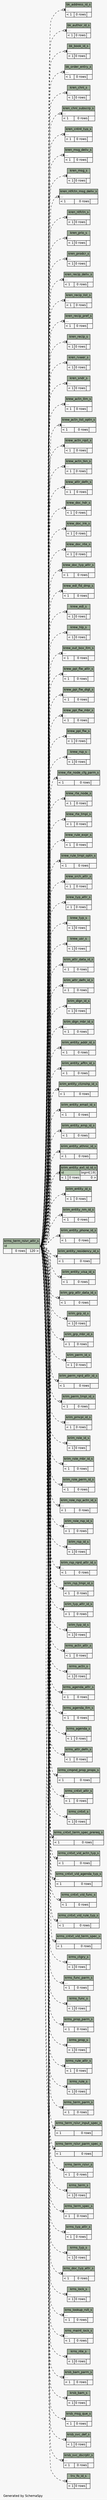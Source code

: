 // dot 2.28.0 on Mac OS X 10.7.2
// SchemaSpy rev 590
digraph "impliedTwoDegreesRelationshipsDiagram" {
  graph [
    rankdir="RL"
    bgcolor="#f7f7f7"
    label="\nGenerated by SchemaSpy"
    labeljust="l"
    nodesep="0.18"
    ranksep="0.46"
    fontname="Helvetica"
    fontsize="11"
  ];
  node [
    fontname="Helvetica"
    fontsize="11"
    shape="plaintext"
  ];
  edge [
    arrowsize="0.8"
  ];
  "bk_address_id_s":"elipses":w -> "krms_term_rslvr_attr_s":"id":e [arrowhead=none dir=back arrowtail=teeodot style=dashed];
  "bk_author_id_s":"elipses":w -> "krms_term_rslvr_attr_s":"id":e [arrowhead=none dir=back arrowtail=teeodot style=dashed];
  "bk_book_id_s":"elipses":w -> "krms_term_rslvr_attr_s":"id":e [arrowhead=none dir=back arrowtail=teeodot style=dashed];
  "bk_order_entry_s":"elipses":w -> "krms_term_rslvr_attr_s":"id":e [arrowhead=none dir=back arrowtail=teeodot style=dashed];
  "kren_chnl_s":"elipses":w -> "krms_term_rslvr_attr_s":"id":e [arrowhead=none dir=back arrowtail=teeodot style=dashed];
  "kren_chnl_subscrp_s":"elipses":w -> "krms_term_rslvr_attr_s":"id":e [arrowhead=none dir=back arrowtail=teeodot style=dashed];
  "kren_cntnt_typ_s":"elipses":w -> "krms_term_rslvr_attr_s":"id":e [arrowhead=none dir=back arrowtail=teeodot style=dashed];
  "kren_msg_deliv_s":"elipses":w -> "krms_term_rslvr_attr_s":"id":e [arrowhead=none dir=back arrowtail=teeodot style=dashed];
  "kren_msg_s":"elipses":w -> "krms_term_rslvr_attr_s":"id":e [arrowhead=none dir=back arrowtail=teeodot style=dashed];
  "kren_ntfctn_msg_deliv_s":"elipses":w -> "krms_term_rslvr_attr_s":"id":e [arrowhead=none dir=back arrowtail=teeodot style=dashed];
  "kren_ntfctn_s":"elipses":w -> "krms_term_rslvr_attr_s":"id":e [arrowhead=none dir=back arrowtail=teeodot style=dashed];
  "kren_prio_s":"elipses":w -> "krms_term_rslvr_attr_s":"id":e [arrowhead=none dir=back arrowtail=teeodot style=dashed];
  "kren_prodcr_s":"elipses":w -> "krms_term_rslvr_attr_s":"id":e [arrowhead=none dir=back arrowtail=teeodot style=dashed];
  "kren_recip_deliv_s":"elipses":w -> "krms_term_rslvr_attr_s":"id":e [arrowhead=none dir=back arrowtail=teeodot style=dashed];
  "kren_recip_list_s":"elipses":w -> "krms_term_rslvr_attr_s":"id":e [arrowhead=none dir=back arrowtail=teeodot style=dashed];
  "kren_recip_pref_s":"elipses":w -> "krms_term_rslvr_attr_s":"id":e [arrowhead=none dir=back arrowtail=teeodot style=dashed];
  "kren_recip_s":"elipses":w -> "krms_term_rslvr_attr_s":"id":e [arrowhead=none dir=back arrowtail=teeodot style=dashed];
  "kren_rvwer_s":"elipses":w -> "krms_term_rslvr_attr_s":"id":e [arrowhead=none dir=back arrowtail=teeodot style=dashed];
  "kren_sndr_s":"elipses":w -> "krms_term_rslvr_attr_s":"id":e [arrowhead=none dir=back arrowtail=teeodot style=dashed];
  "krew_actn_itm_s":"elipses":w -> "krms_term_rslvr_attr_s":"id":e [arrowhead=none dir=back arrowtail=teeodot style=dashed];
  "krew_actn_list_optn_s":"elipses":w -> "krms_term_rslvr_attr_s":"id":e [arrowhead=none dir=back arrowtail=teeodot style=dashed];
  "krew_actn_rqst_s":"elipses":w -> "krms_term_rslvr_attr_s":"id":e [arrowhead=none dir=back arrowtail=teeodot style=dashed];
  "krew_actn_tkn_s":"elipses":w -> "krms_term_rslvr_attr_s":"id":e [arrowhead=none dir=back arrowtail=teeodot style=dashed];
  "krew_attr_defn_s":"elipses":w -> "krms_term_rslvr_attr_s":"id":e [arrowhead=none dir=back arrowtail=teeodot style=dashed];
  "krew_doc_hdr_s":"elipses":w -> "krms_term_rslvr_attr_s":"id":e [arrowhead=none dir=back arrowtail=teeodot style=dashed];
  "krew_doc_lnk_s":"elipses":w -> "krms_term_rslvr_attr_s":"id":e [arrowhead=none dir=back arrowtail=teeodot style=dashed];
  "krew_doc_nte_s":"elipses":w -> "krms_term_rslvr_attr_s":"id":e [arrowhead=none dir=back arrowtail=teeodot style=dashed];
  "krew_doc_typ_attr_s":"elipses":w -> "krms_term_rslvr_attr_s":"id":e [arrowhead=none dir=back arrowtail=teeodot style=dashed];
  "krew_edl_fld_dmp_s":"elipses":w -> "krms_term_rslvr_attr_s":"id":e [arrowhead=none dir=back arrowtail=teeodot style=dashed];
  "krew_edl_s":"elipses":w -> "krms_term_rslvr_attr_s":"id":e [arrowhead=none dir=back arrowtail=teeodot style=dashed];
  "krew_hlp_s":"elipses":w -> "krms_term_rslvr_attr_s":"id":e [arrowhead=none dir=back arrowtail=teeodot style=dashed];
  "krew_out_box_itm_s":"elipses":w -> "krms_term_rslvr_attr_s":"id":e [arrowhead=none dir=back arrowtail=teeodot style=dashed];
  "krew_ppl_flw_attr_s":"elipses":w -> "krms_term_rslvr_attr_s":"id":e [arrowhead=none dir=back arrowtail=teeodot style=dashed];
  "krew_ppl_flw_dlgt_s":"elipses":w -> "krms_term_rslvr_attr_s":"id":e [arrowhead=none dir=back arrowtail=teeodot style=dashed];
  "krew_ppl_flw_mbr_s":"elipses":w -> "krms_term_rslvr_attr_s":"id":e [arrowhead=none dir=back arrowtail=teeodot style=dashed];
  "krew_ppl_flw_s":"elipses":w -> "krms_term_rslvr_attr_s":"id":e [arrowhead=none dir=back arrowtail=teeodot style=dashed];
  "krew_rsp_s":"elipses":w -> "krms_term_rslvr_attr_s":"id":e [arrowhead=none dir=back arrowtail=teeodot style=dashed];
  "krew_rte_node_cfg_parm_s":"elipses":w -> "krms_term_rslvr_attr_s":"id":e [arrowhead=none dir=back arrowtail=teeodot style=dashed];
  "krew_rte_node_s":"elipses":w -> "krms_term_rslvr_attr_s":"id":e [arrowhead=none dir=back arrowtail=teeodot style=dashed];
  "krew_rte_tmpl_s":"elipses":w -> "krms_term_rslvr_attr_s":"id":e [arrowhead=none dir=back arrowtail=teeodot style=dashed];
  "krew_rule_expr_s":"elipses":w -> "krms_term_rslvr_attr_s":"id":e [arrowhead=none dir=back arrowtail=teeodot style=dashed];
  "krew_rule_tmpl_optn_s":"elipses":w -> "krms_term_rslvr_attr_s":"id":e [arrowhead=none dir=back arrowtail=teeodot style=dashed];
  "krew_srch_attr_s":"elipses":w -> "krms_term_rslvr_attr_s":"id":e [arrowhead=none dir=back arrowtail=teeodot style=dashed];
  "krew_typ_attr_s":"elipses":w -> "krms_term_rslvr_attr_s":"id":e [arrowhead=none dir=back arrowtail=teeodot style=dashed];
  "krew_typ_s":"elipses":w -> "krms_term_rslvr_attr_s":"id":e [arrowhead=none dir=back arrowtail=teeodot style=dashed];
  "krew_usr_s":"elipses":w -> "krms_term_rslvr_attr_s":"id":e [arrowhead=none dir=back arrowtail=teeodot style=dashed];
  "krim_attr_data_id_s":"elipses":w -> "krms_term_rslvr_attr_s":"id":e [arrowhead=none dir=back arrowtail=teeodot style=dashed];
  "krim_attr_defn_id_s":"elipses":w -> "krms_term_rslvr_attr_s":"id":e [arrowhead=none dir=back arrowtail=teeodot style=dashed];
  "krim_dlgn_id_s":"elipses":w -> "krms_term_rslvr_attr_s":"id":e [arrowhead=none dir=back arrowtail=teeodot style=dashed];
  "krim_dlgn_mbr_id_s":"elipses":w -> "krms_term_rslvr_attr_s":"id":e [arrowhead=none dir=back arrowtail=teeodot style=dashed];
  "krim_entity_addr_id_s":"elipses":w -> "krms_term_rslvr_attr_s":"id":e [arrowhead=none dir=back arrowtail=teeodot style=dashed];
  "krim_entity_afltn_id_s":"elipses":w -> "krms_term_rslvr_attr_s":"id":e [arrowhead=none dir=back arrowtail=teeodot style=dashed];
  "krim_entity_ctznshp_id_s":"elipses":w -> "krms_term_rslvr_attr_s":"id":e [arrowhead=none dir=back arrowtail=teeodot style=dashed];
  "krim_entity_email_id_s":"elipses":w -> "krms_term_rslvr_attr_s":"id":e [arrowhead=none dir=back arrowtail=teeodot style=dashed];
  "krim_entity_emp_id_s":"elipses":w -> "krms_term_rslvr_attr_s":"id":e [arrowhead=none dir=back arrowtail=teeodot style=dashed];
  "krim_entity_ethnic_id_s":"elipses":w -> "krms_term_rslvr_attr_s":"id":e [arrowhead=none dir=back arrowtail=teeodot style=dashed];
  "krim_entity_ext_id_id_s":"id":w -> "krms_term_rslvr_attr_s":"id":e [arrowhead=none dir=back arrowtail=teeodot style=dashed];
  "krim_entity_id_s":"elipses":w -> "krms_term_rslvr_attr_s":"id":e [arrowhead=none dir=back arrowtail=teeodot style=dashed];
  "krim_entity_nm_id_s":"elipses":w -> "krms_term_rslvr_attr_s":"id":e [arrowhead=none dir=back arrowtail=teeodot style=dashed];
  "krim_entity_phone_id_s":"elipses":w -> "krms_term_rslvr_attr_s":"id":e [arrowhead=none dir=back arrowtail=teeodot style=dashed];
  "krim_entity_residency_id_s":"elipses":w -> "krms_term_rslvr_attr_s":"id":e [arrowhead=none dir=back arrowtail=teeodot style=dashed];
  "krim_entity_visa_id_s":"elipses":w -> "krms_term_rslvr_attr_s":"id":e [arrowhead=none dir=back arrowtail=teeodot style=dashed];
  "krim_grp_attr_data_id_s":"elipses":w -> "krms_term_rslvr_attr_s":"id":e [arrowhead=none dir=back arrowtail=teeodot style=dashed];
  "krim_grp_id_s":"elipses":w -> "krms_term_rslvr_attr_s":"id":e [arrowhead=none dir=back arrowtail=teeodot style=dashed];
  "krim_grp_mbr_id_s":"elipses":w -> "krms_term_rslvr_attr_s":"id":e [arrowhead=none dir=back arrowtail=teeodot style=dashed];
  "krim_perm_id_s":"elipses":w -> "krms_term_rslvr_attr_s":"id":e [arrowhead=none dir=back arrowtail=teeodot style=dashed];
  "krim_perm_rqrd_attr_id_s":"elipses":w -> "krms_term_rslvr_attr_s":"id":e [arrowhead=none dir=back arrowtail=teeodot style=dashed];
  "krim_perm_tmpl_id_s":"elipses":w -> "krms_term_rslvr_attr_s":"id":e [arrowhead=none dir=back arrowtail=teeodot style=dashed];
  "krim_prncpl_id_s":"elipses":w -> "krms_term_rslvr_attr_s":"id":e [arrowhead=none dir=back arrowtail=teeodot style=dashed];
  "krim_role_id_s":"elipses":w -> "krms_term_rslvr_attr_s":"id":e [arrowhead=none dir=back arrowtail=teeodot style=dashed];
  "krim_role_mbr_id_s":"elipses":w -> "krms_term_rslvr_attr_s":"id":e [arrowhead=none dir=back arrowtail=teeodot style=dashed];
  "krim_role_perm_id_s":"elipses":w -> "krms_term_rslvr_attr_s":"id":e [arrowhead=none dir=back arrowtail=teeodot style=dashed];
  "krim_role_rsp_actn_id_s":"elipses":w -> "krms_term_rslvr_attr_s":"id":e [arrowhead=none dir=back arrowtail=teeodot style=dashed];
  "krim_role_rsp_id_s":"elipses":w -> "krms_term_rslvr_attr_s":"id":e [arrowhead=none dir=back arrowtail=teeodot style=dashed];
  "krim_rsp_id_s":"elipses":w -> "krms_term_rslvr_attr_s":"id":e [arrowhead=none dir=back arrowtail=teeodot style=dashed];
  "krim_rsp_rqrd_attr_id_s":"elipses":w -> "krms_term_rslvr_attr_s":"id":e [arrowhead=none dir=back arrowtail=teeodot style=dashed];
  "krim_rsp_tmpl_id_s":"elipses":w -> "krms_term_rslvr_attr_s":"id":e [arrowhead=none dir=back arrowtail=teeodot style=dashed];
  "krim_typ_attr_id_s":"elipses":w -> "krms_term_rslvr_attr_s":"id":e [arrowhead=none dir=back arrowtail=teeodot style=dashed];
  "krim_typ_id_s":"elipses":w -> "krms_term_rslvr_attr_s":"id":e [arrowhead=none dir=back arrowtail=teeodot style=dashed];
  "krms_actn_attr_s":"elipses":w -> "krms_term_rslvr_attr_s":"id":e [arrowhead=none dir=back arrowtail=teeodot style=dashed];
  "krms_actn_s":"elipses":w -> "krms_term_rslvr_attr_s":"id":e [arrowhead=none dir=back arrowtail=teeodot style=dashed];
  "krms_agenda_attr_s":"elipses":w -> "krms_term_rslvr_attr_s":"id":e [arrowhead=none dir=back arrowtail=teeodot style=dashed];
  "krms_agenda_itm_s":"elipses":w -> "krms_term_rslvr_attr_s":"id":e [arrowhead=none dir=back arrowtail=teeodot style=dashed];
  "krms_agenda_s":"elipses":w -> "krms_term_rslvr_attr_s":"id":e [arrowhead=none dir=back arrowtail=teeodot style=dashed];
  "krms_attr_defn_s":"elipses":w -> "krms_term_rslvr_attr_s":"id":e [arrowhead=none dir=back arrowtail=teeodot style=dashed];
  "krms_cmpnd_prop_props_s":"elipses":w -> "krms_term_rslvr_attr_s":"id":e [arrowhead=none dir=back arrowtail=teeodot style=dashed];
  "krms_cntxt_attr_s":"elipses":w -> "krms_term_rslvr_attr_s":"id":e [arrowhead=none dir=back arrowtail=teeodot style=dashed];
  "krms_cntxt_s":"elipses":w -> "krms_term_rslvr_attr_s":"id":e [arrowhead=none dir=back arrowtail=teeodot style=dashed];
  "krms_cntxt_term_spec_prereq_s":"elipses":w -> "krms_term_rslvr_attr_s":"id":e [arrowhead=none dir=back arrowtail=teeodot style=dashed];
  "krms_cntxt_vld_actn_typ_s":"elipses":w -> "krms_term_rslvr_attr_s":"id":e [arrowhead=none dir=back arrowtail=teeodot style=dashed];
  "krms_cntxt_vld_agenda_typ_s":"elipses":w -> "krms_term_rslvr_attr_s":"id":e [arrowhead=none dir=back arrowtail=teeodot style=dashed];
  "krms_cntxt_vld_func_s":"elipses":w -> "krms_term_rslvr_attr_s":"id":e [arrowhead=none dir=back arrowtail=teeodot style=dashed];
  "krms_cntxt_vld_rule_typ_s":"elipses":w -> "krms_term_rslvr_attr_s":"id":e [arrowhead=none dir=back arrowtail=teeodot style=dashed];
  "krms_cntxt_vld_term_spec_s":"elipses":w -> "krms_term_rslvr_attr_s":"id":e [arrowhead=none dir=back arrowtail=teeodot style=dashed];
  "krms_ctgry_s":"elipses":w -> "krms_term_rslvr_attr_s":"id":e [arrowhead=none dir=back arrowtail=teeodot style=dashed];
  "krms_func_parm_s":"elipses":w -> "krms_term_rslvr_attr_s":"id":e [arrowhead=none dir=back arrowtail=teeodot style=dashed];
  "krms_func_s":"elipses":w -> "krms_term_rslvr_attr_s":"id":e [arrowhead=none dir=back arrowtail=teeodot style=dashed];
  "krms_prop_parm_s":"elipses":w -> "krms_term_rslvr_attr_s":"id":e [arrowhead=none dir=back arrowtail=teeodot style=dashed];
  "krms_prop_s":"elipses":w -> "krms_term_rslvr_attr_s":"id":e [arrowhead=none dir=back arrowtail=teeodot style=dashed];
  "krms_rule_attr_s":"elipses":w -> "krms_term_rslvr_attr_s":"id":e [arrowhead=none dir=back arrowtail=teeodot style=dashed];
  "krms_rule_s":"elipses":w -> "krms_term_rslvr_attr_s":"id":e [arrowhead=none dir=back arrowtail=teeodot style=dashed];
  "krms_term_parm_s":"elipses":w -> "krms_term_rslvr_attr_s":"id":e [arrowhead=none dir=back arrowtail=teeodot style=dashed];
  "krms_term_rslvr_input_spec_s":"elipses":w -> "krms_term_rslvr_attr_s":"id":e [arrowhead=none dir=back arrowtail=teeodot style=dashed];
  "krms_term_rslvr_parm_spec_s":"elipses":w -> "krms_term_rslvr_attr_s":"id":e [arrowhead=none dir=back arrowtail=teeodot style=dashed];
  "krms_term_rslvr_s":"elipses":w -> "krms_term_rslvr_attr_s":"id":e [arrowhead=none dir=back arrowtail=teeodot style=dashed];
  "krms_term_s":"elipses":w -> "krms_term_rslvr_attr_s":"id":e [arrowhead=none dir=back arrowtail=teeodot style=dashed];
  "krms_term_spec_s":"elipses":w -> "krms_term_rslvr_attr_s":"id":e [arrowhead=none dir=back arrowtail=teeodot style=dashed];
  "krms_typ_attr_s":"elipses":w -> "krms_term_rslvr_attr_s":"id":e [arrowhead=none dir=back arrowtail=teeodot style=dashed];
  "krms_typ_s":"elipses":w -> "krms_term_rslvr_attr_s":"id":e [arrowhead=none dir=back arrowtail=teeodot style=dashed];
  "krns_doc_typ_attr_s":"elipses":w -> "krms_term_rslvr_attr_s":"id":e [arrowhead=none dir=back arrowtail=teeodot style=dashed];
  "krns_lock_s":"elipses":w -> "krms_term_rslvr_attr_s":"id":e [arrowhead=none dir=back arrowtail=teeodot style=dashed];
  "krns_lookup_rslt_s":"elipses":w -> "krms_term_rslvr_attr_s":"id":e [arrowhead=none dir=back arrowtail=teeodot style=dashed];
  "krns_maint_lock_s":"elipses":w -> "krms_term_rslvr_attr_s":"id":e [arrowhead=none dir=back arrowtail=teeodot style=dashed];
  "krns_nte_s":"elipses":w -> "krms_term_rslvr_attr_s":"id":e [arrowhead=none dir=back arrowtail=teeodot style=dashed];
  "krsb_bam_parm_s":"elipses":w -> "krms_term_rslvr_attr_s":"id":e [arrowhead=none dir=back arrowtail=teeodot style=dashed];
  "krsb_bam_s":"elipses":w -> "krms_term_rslvr_attr_s":"id":e [arrowhead=none dir=back arrowtail=teeodot style=dashed];
  "krsb_msg_que_s":"elipses":w -> "krms_term_rslvr_attr_s":"id":e [arrowhead=none dir=back arrowtail=teeodot style=dashed];
  "krsb_svc_def_s":"elipses":w -> "krms_term_rslvr_attr_s":"id":e [arrowhead=none dir=back arrowtail=teeodot style=dashed];
  "krsb_svc_dscrptr_s":"elipses":w -> "krms_term_rslvr_attr_s":"id":e [arrowhead=none dir=back arrowtail=teeodot style=dashed];
  "trv_fo_id_s":"elipses":w -> "krms_term_rslvr_attr_s":"id":e [arrowhead=none dir=back arrowtail=teeodot style=dashed];
  "bk_address_id_s" [
    label=<
    <TABLE BORDER="0" CELLBORDER="1" CELLSPACING="0" BGCOLOR="#ffffff">
      <TR><TD COLSPAN="3" BGCOLOR="#9bab96" ALIGN="CENTER">bk_address_id_s</TD></TR>
      <TR><TD PORT="elipses" COLSPAN="3" ALIGN="LEFT">...</TD></TR>
      <TR><TD ALIGN="LEFT" BGCOLOR="#f7f7f7">&lt; 1</TD><TD ALIGN="RIGHT" BGCOLOR="#f7f7f7">0 rows</TD><TD ALIGN="RIGHT" BGCOLOR="#f7f7f7">  </TD></TR>
    </TABLE>>
    URL="bk_address_id_s.html"
    tooltip="bk_address_id_s"
  ];
  "bk_author_id_s" [
    label=<
    <TABLE BORDER="0" CELLBORDER="1" CELLSPACING="0" BGCOLOR="#ffffff">
      <TR><TD COLSPAN="3" BGCOLOR="#9bab96" ALIGN="CENTER">bk_author_id_s</TD></TR>
      <TR><TD PORT="elipses" COLSPAN="3" ALIGN="LEFT">...</TD></TR>
      <TR><TD ALIGN="LEFT" BGCOLOR="#f7f7f7">&lt; 1</TD><TD ALIGN="RIGHT" BGCOLOR="#f7f7f7">0 rows</TD><TD ALIGN="RIGHT" BGCOLOR="#f7f7f7">  </TD></TR>
    </TABLE>>
    URL="bk_author_id_s.html"
    tooltip="bk_author_id_s"
  ];
  "bk_book_id_s" [
    label=<
    <TABLE BORDER="0" CELLBORDER="1" CELLSPACING="0" BGCOLOR="#ffffff">
      <TR><TD COLSPAN="3" BGCOLOR="#9bab96" ALIGN="CENTER">bk_book_id_s</TD></TR>
      <TR><TD PORT="elipses" COLSPAN="3" ALIGN="LEFT">...</TD></TR>
      <TR><TD ALIGN="LEFT" BGCOLOR="#f7f7f7">&lt; 1</TD><TD ALIGN="RIGHT" BGCOLOR="#f7f7f7">0 rows</TD><TD ALIGN="RIGHT" BGCOLOR="#f7f7f7">  </TD></TR>
    </TABLE>>
    URL="bk_book_id_s.html"
    tooltip="bk_book_id_s"
  ];
  "bk_order_entry_s" [
    label=<
    <TABLE BORDER="0" CELLBORDER="1" CELLSPACING="0" BGCOLOR="#ffffff">
      <TR><TD COLSPAN="3" BGCOLOR="#9bab96" ALIGN="CENTER">bk_order_entry_s</TD></TR>
      <TR><TD PORT="elipses" COLSPAN="3" ALIGN="LEFT">...</TD></TR>
      <TR><TD ALIGN="LEFT" BGCOLOR="#f7f7f7">&lt; 1</TD><TD ALIGN="RIGHT" BGCOLOR="#f7f7f7">0 rows</TD><TD ALIGN="RIGHT" BGCOLOR="#f7f7f7">  </TD></TR>
    </TABLE>>
    URL="bk_order_entry_s.html"
    tooltip="bk_order_entry_s"
  ];
  "kren_chnl_s" [
    label=<
    <TABLE BORDER="0" CELLBORDER="1" CELLSPACING="0" BGCOLOR="#ffffff">
      <TR><TD COLSPAN="3" BGCOLOR="#9bab96" ALIGN="CENTER">kren_chnl_s</TD></TR>
      <TR><TD PORT="elipses" COLSPAN="3" ALIGN="LEFT">...</TD></TR>
      <TR><TD ALIGN="LEFT" BGCOLOR="#f7f7f7">&lt; 1</TD><TD ALIGN="RIGHT" BGCOLOR="#f7f7f7">0 rows</TD><TD ALIGN="RIGHT" BGCOLOR="#f7f7f7">  </TD></TR>
    </TABLE>>
    URL="kren_chnl_s.html"
    tooltip="kren_chnl_s"
  ];
  "kren_chnl_subscrp_s" [
    label=<
    <TABLE BORDER="0" CELLBORDER="1" CELLSPACING="0" BGCOLOR="#ffffff">
      <TR><TD COLSPAN="3" BGCOLOR="#9bab96" ALIGN="CENTER">kren_chnl_subscrp_s</TD></TR>
      <TR><TD PORT="elipses" COLSPAN="3" ALIGN="LEFT">...</TD></TR>
      <TR><TD ALIGN="LEFT" BGCOLOR="#f7f7f7">&lt; 1</TD><TD ALIGN="RIGHT" BGCOLOR="#f7f7f7">0 rows</TD><TD ALIGN="RIGHT" BGCOLOR="#f7f7f7">  </TD></TR>
    </TABLE>>
    URL="kren_chnl_subscrp_s.html"
    tooltip="kren_chnl_subscrp_s"
  ];
  "kren_cntnt_typ_s" [
    label=<
    <TABLE BORDER="0" CELLBORDER="1" CELLSPACING="0" BGCOLOR="#ffffff">
      <TR><TD COLSPAN="3" BGCOLOR="#9bab96" ALIGN="CENTER">kren_cntnt_typ_s</TD></TR>
      <TR><TD PORT="elipses" COLSPAN="3" ALIGN="LEFT">...</TD></TR>
      <TR><TD ALIGN="LEFT" BGCOLOR="#f7f7f7">&lt; 1</TD><TD ALIGN="RIGHT" BGCOLOR="#f7f7f7">0 rows</TD><TD ALIGN="RIGHT" BGCOLOR="#f7f7f7">  </TD></TR>
    </TABLE>>
    URL="kren_cntnt_typ_s.html"
    tooltip="kren_cntnt_typ_s"
  ];
  "kren_msg_deliv_s" [
    label=<
    <TABLE BORDER="0" CELLBORDER="1" CELLSPACING="0" BGCOLOR="#ffffff">
      <TR><TD COLSPAN="3" BGCOLOR="#9bab96" ALIGN="CENTER">kren_msg_deliv_s</TD></TR>
      <TR><TD PORT="elipses" COLSPAN="3" ALIGN="LEFT">...</TD></TR>
      <TR><TD ALIGN="LEFT" BGCOLOR="#f7f7f7">&lt; 1</TD><TD ALIGN="RIGHT" BGCOLOR="#f7f7f7">0 rows</TD><TD ALIGN="RIGHT" BGCOLOR="#f7f7f7">  </TD></TR>
    </TABLE>>
    URL="kren_msg_deliv_s.html"
    tooltip="kren_msg_deliv_s"
  ];
  "kren_msg_s" [
    label=<
    <TABLE BORDER="0" CELLBORDER="1" CELLSPACING="0" BGCOLOR="#ffffff">
      <TR><TD COLSPAN="3" BGCOLOR="#9bab96" ALIGN="CENTER">kren_msg_s</TD></TR>
      <TR><TD PORT="elipses" COLSPAN="3" ALIGN="LEFT">...</TD></TR>
      <TR><TD ALIGN="LEFT" BGCOLOR="#f7f7f7">&lt; 1</TD><TD ALIGN="RIGHT" BGCOLOR="#f7f7f7">0 rows</TD><TD ALIGN="RIGHT" BGCOLOR="#f7f7f7">  </TD></TR>
    </TABLE>>
    URL="kren_msg_s.html"
    tooltip="kren_msg_s"
  ];
  "kren_ntfctn_msg_deliv_s" [
    label=<
    <TABLE BORDER="0" CELLBORDER="1" CELLSPACING="0" BGCOLOR="#ffffff">
      <TR><TD COLSPAN="3" BGCOLOR="#9bab96" ALIGN="CENTER">kren_ntfctn_msg_deliv_s</TD></TR>
      <TR><TD PORT="elipses" COLSPAN="3" ALIGN="LEFT">...</TD></TR>
      <TR><TD ALIGN="LEFT" BGCOLOR="#f7f7f7">&lt; 1</TD><TD ALIGN="RIGHT" BGCOLOR="#f7f7f7">0 rows</TD><TD ALIGN="RIGHT" BGCOLOR="#f7f7f7">  </TD></TR>
    </TABLE>>
    URL="kren_ntfctn_msg_deliv_s.html"
    tooltip="kren_ntfctn_msg_deliv_s"
  ];
  "kren_ntfctn_s" [
    label=<
    <TABLE BORDER="0" CELLBORDER="1" CELLSPACING="0" BGCOLOR="#ffffff">
      <TR><TD COLSPAN="3" BGCOLOR="#9bab96" ALIGN="CENTER">kren_ntfctn_s</TD></TR>
      <TR><TD PORT="elipses" COLSPAN="3" ALIGN="LEFT">...</TD></TR>
      <TR><TD ALIGN="LEFT" BGCOLOR="#f7f7f7">&lt; 1</TD><TD ALIGN="RIGHT" BGCOLOR="#f7f7f7">0 rows</TD><TD ALIGN="RIGHT" BGCOLOR="#f7f7f7">  </TD></TR>
    </TABLE>>
    URL="kren_ntfctn_s.html"
    tooltip="kren_ntfctn_s"
  ];
  "kren_prio_s" [
    label=<
    <TABLE BORDER="0" CELLBORDER="1" CELLSPACING="0" BGCOLOR="#ffffff">
      <TR><TD COLSPAN="3" BGCOLOR="#9bab96" ALIGN="CENTER">kren_prio_s</TD></TR>
      <TR><TD PORT="elipses" COLSPAN="3" ALIGN="LEFT">...</TD></TR>
      <TR><TD ALIGN="LEFT" BGCOLOR="#f7f7f7">&lt; 1</TD><TD ALIGN="RIGHT" BGCOLOR="#f7f7f7">0 rows</TD><TD ALIGN="RIGHT" BGCOLOR="#f7f7f7">  </TD></TR>
    </TABLE>>
    URL="kren_prio_s.html"
    tooltip="kren_prio_s"
  ];
  "kren_prodcr_s" [
    label=<
    <TABLE BORDER="0" CELLBORDER="1" CELLSPACING="0" BGCOLOR="#ffffff">
      <TR><TD COLSPAN="3" BGCOLOR="#9bab96" ALIGN="CENTER">kren_prodcr_s</TD></TR>
      <TR><TD PORT="elipses" COLSPAN="3" ALIGN="LEFT">...</TD></TR>
      <TR><TD ALIGN="LEFT" BGCOLOR="#f7f7f7">&lt; 1</TD><TD ALIGN="RIGHT" BGCOLOR="#f7f7f7">0 rows</TD><TD ALIGN="RIGHT" BGCOLOR="#f7f7f7">  </TD></TR>
    </TABLE>>
    URL="kren_prodcr_s.html"
    tooltip="kren_prodcr_s"
  ];
  "kren_recip_deliv_s" [
    label=<
    <TABLE BORDER="0" CELLBORDER="1" CELLSPACING="0" BGCOLOR="#ffffff">
      <TR><TD COLSPAN="3" BGCOLOR="#9bab96" ALIGN="CENTER">kren_recip_deliv_s</TD></TR>
      <TR><TD PORT="elipses" COLSPAN="3" ALIGN="LEFT">...</TD></TR>
      <TR><TD ALIGN="LEFT" BGCOLOR="#f7f7f7">&lt; 1</TD><TD ALIGN="RIGHT" BGCOLOR="#f7f7f7">0 rows</TD><TD ALIGN="RIGHT" BGCOLOR="#f7f7f7">  </TD></TR>
    </TABLE>>
    URL="kren_recip_deliv_s.html"
    tooltip="kren_recip_deliv_s"
  ];
  "kren_recip_list_s" [
    label=<
    <TABLE BORDER="0" CELLBORDER="1" CELLSPACING="0" BGCOLOR="#ffffff">
      <TR><TD COLSPAN="3" BGCOLOR="#9bab96" ALIGN="CENTER">kren_recip_list_s</TD></TR>
      <TR><TD PORT="elipses" COLSPAN="3" ALIGN="LEFT">...</TD></TR>
      <TR><TD ALIGN="LEFT" BGCOLOR="#f7f7f7">&lt; 1</TD><TD ALIGN="RIGHT" BGCOLOR="#f7f7f7">0 rows</TD><TD ALIGN="RIGHT" BGCOLOR="#f7f7f7">  </TD></TR>
    </TABLE>>
    URL="kren_recip_list_s.html"
    tooltip="kren_recip_list_s"
  ];
  "kren_recip_pref_s" [
    label=<
    <TABLE BORDER="0" CELLBORDER="1" CELLSPACING="0" BGCOLOR="#ffffff">
      <TR><TD COLSPAN="3" BGCOLOR="#9bab96" ALIGN="CENTER">kren_recip_pref_s</TD></TR>
      <TR><TD PORT="elipses" COLSPAN="3" ALIGN="LEFT">...</TD></TR>
      <TR><TD ALIGN="LEFT" BGCOLOR="#f7f7f7">&lt; 1</TD><TD ALIGN="RIGHT" BGCOLOR="#f7f7f7">0 rows</TD><TD ALIGN="RIGHT" BGCOLOR="#f7f7f7">  </TD></TR>
    </TABLE>>
    URL="kren_recip_pref_s.html"
    tooltip="kren_recip_pref_s"
  ];
  "kren_recip_s" [
    label=<
    <TABLE BORDER="0" CELLBORDER="1" CELLSPACING="0" BGCOLOR="#ffffff">
      <TR><TD COLSPAN="3" BGCOLOR="#9bab96" ALIGN="CENTER">kren_recip_s</TD></TR>
      <TR><TD PORT="elipses" COLSPAN="3" ALIGN="LEFT">...</TD></TR>
      <TR><TD ALIGN="LEFT" BGCOLOR="#f7f7f7">&lt; 1</TD><TD ALIGN="RIGHT" BGCOLOR="#f7f7f7">0 rows</TD><TD ALIGN="RIGHT" BGCOLOR="#f7f7f7">  </TD></TR>
    </TABLE>>
    URL="kren_recip_s.html"
    tooltip="kren_recip_s"
  ];
  "kren_rvwer_s" [
    label=<
    <TABLE BORDER="0" CELLBORDER="1" CELLSPACING="0" BGCOLOR="#ffffff">
      <TR><TD COLSPAN="3" BGCOLOR="#9bab96" ALIGN="CENTER">kren_rvwer_s</TD></TR>
      <TR><TD PORT="elipses" COLSPAN="3" ALIGN="LEFT">...</TD></TR>
      <TR><TD ALIGN="LEFT" BGCOLOR="#f7f7f7">&lt; 1</TD><TD ALIGN="RIGHT" BGCOLOR="#f7f7f7">0 rows</TD><TD ALIGN="RIGHT" BGCOLOR="#f7f7f7">  </TD></TR>
    </TABLE>>
    URL="kren_rvwer_s.html"
    tooltip="kren_rvwer_s"
  ];
  "kren_sndr_s" [
    label=<
    <TABLE BORDER="0" CELLBORDER="1" CELLSPACING="0" BGCOLOR="#ffffff">
      <TR><TD COLSPAN="3" BGCOLOR="#9bab96" ALIGN="CENTER">kren_sndr_s</TD></TR>
      <TR><TD PORT="elipses" COLSPAN="3" ALIGN="LEFT">...</TD></TR>
      <TR><TD ALIGN="LEFT" BGCOLOR="#f7f7f7">&lt; 1</TD><TD ALIGN="RIGHT" BGCOLOR="#f7f7f7">0 rows</TD><TD ALIGN="RIGHT" BGCOLOR="#f7f7f7">  </TD></TR>
    </TABLE>>
    URL="kren_sndr_s.html"
    tooltip="kren_sndr_s"
  ];
  "krew_actn_itm_s" [
    label=<
    <TABLE BORDER="0" CELLBORDER="1" CELLSPACING="0" BGCOLOR="#ffffff">
      <TR><TD COLSPAN="3" BGCOLOR="#9bab96" ALIGN="CENTER">krew_actn_itm_s</TD></TR>
      <TR><TD PORT="elipses" COLSPAN="3" ALIGN="LEFT">...</TD></TR>
      <TR><TD ALIGN="LEFT" BGCOLOR="#f7f7f7">&lt; 1</TD><TD ALIGN="RIGHT" BGCOLOR="#f7f7f7">0 rows</TD><TD ALIGN="RIGHT" BGCOLOR="#f7f7f7">  </TD></TR>
    </TABLE>>
    URL="krew_actn_itm_s.html"
    tooltip="krew_actn_itm_s"
  ];
  "krew_actn_list_optn_s" [
    label=<
    <TABLE BORDER="0" CELLBORDER="1" CELLSPACING="0" BGCOLOR="#ffffff">
      <TR><TD COLSPAN="3" BGCOLOR="#9bab96" ALIGN="CENTER">krew_actn_list_optn_s</TD></TR>
      <TR><TD PORT="elipses" COLSPAN="3" ALIGN="LEFT">...</TD></TR>
      <TR><TD ALIGN="LEFT" BGCOLOR="#f7f7f7">&lt; 1</TD><TD ALIGN="RIGHT" BGCOLOR="#f7f7f7">0 rows</TD><TD ALIGN="RIGHT" BGCOLOR="#f7f7f7">  </TD></TR>
    </TABLE>>
    URL="krew_actn_list_optn_s.html"
    tooltip="krew_actn_list_optn_s"
  ];
  "krew_actn_rqst_s" [
    label=<
    <TABLE BORDER="0" CELLBORDER="1" CELLSPACING="0" BGCOLOR="#ffffff">
      <TR><TD COLSPAN="3" BGCOLOR="#9bab96" ALIGN="CENTER">krew_actn_rqst_s</TD></TR>
      <TR><TD PORT="elipses" COLSPAN="3" ALIGN="LEFT">...</TD></TR>
      <TR><TD ALIGN="LEFT" BGCOLOR="#f7f7f7">&lt; 1</TD><TD ALIGN="RIGHT" BGCOLOR="#f7f7f7">0 rows</TD><TD ALIGN="RIGHT" BGCOLOR="#f7f7f7">  </TD></TR>
    </TABLE>>
    URL="krew_actn_rqst_s.html"
    tooltip="krew_actn_rqst_s"
  ];
  "krew_actn_tkn_s" [
    label=<
    <TABLE BORDER="0" CELLBORDER="1" CELLSPACING="0" BGCOLOR="#ffffff">
      <TR><TD COLSPAN="3" BGCOLOR="#9bab96" ALIGN="CENTER">krew_actn_tkn_s</TD></TR>
      <TR><TD PORT="elipses" COLSPAN="3" ALIGN="LEFT">...</TD></TR>
      <TR><TD ALIGN="LEFT" BGCOLOR="#f7f7f7">&lt; 1</TD><TD ALIGN="RIGHT" BGCOLOR="#f7f7f7">0 rows</TD><TD ALIGN="RIGHT" BGCOLOR="#f7f7f7">  </TD></TR>
    </TABLE>>
    URL="krew_actn_tkn_s.html"
    tooltip="krew_actn_tkn_s"
  ];
  "krew_attr_defn_s" [
    label=<
    <TABLE BORDER="0" CELLBORDER="1" CELLSPACING="0" BGCOLOR="#ffffff">
      <TR><TD COLSPAN="3" BGCOLOR="#9bab96" ALIGN="CENTER">krew_attr_defn_s</TD></TR>
      <TR><TD PORT="elipses" COLSPAN="3" ALIGN="LEFT">...</TD></TR>
      <TR><TD ALIGN="LEFT" BGCOLOR="#f7f7f7">&lt; 1</TD><TD ALIGN="RIGHT" BGCOLOR="#f7f7f7">0 rows</TD><TD ALIGN="RIGHT" BGCOLOR="#f7f7f7">  </TD></TR>
    </TABLE>>
    URL="krew_attr_defn_s.html"
    tooltip="krew_attr_defn_s"
  ];
  "krew_doc_hdr_s" [
    label=<
    <TABLE BORDER="0" CELLBORDER="1" CELLSPACING="0" BGCOLOR="#ffffff">
      <TR><TD COLSPAN="3" BGCOLOR="#9bab96" ALIGN="CENTER">krew_doc_hdr_s</TD></TR>
      <TR><TD PORT="elipses" COLSPAN="3" ALIGN="LEFT">...</TD></TR>
      <TR><TD ALIGN="LEFT" BGCOLOR="#f7f7f7">&lt; 1</TD><TD ALIGN="RIGHT" BGCOLOR="#f7f7f7">0 rows</TD><TD ALIGN="RIGHT" BGCOLOR="#f7f7f7">  </TD></TR>
    </TABLE>>
    URL="krew_doc_hdr_s.html"
    tooltip="krew_doc_hdr_s"
  ];
  "krew_doc_lnk_s" [
    label=<
    <TABLE BORDER="0" CELLBORDER="1" CELLSPACING="0" BGCOLOR="#ffffff">
      <TR><TD COLSPAN="3" BGCOLOR="#9bab96" ALIGN="CENTER">krew_doc_lnk_s</TD></TR>
      <TR><TD PORT="elipses" COLSPAN="3" ALIGN="LEFT">...</TD></TR>
      <TR><TD ALIGN="LEFT" BGCOLOR="#f7f7f7">&lt; 1</TD><TD ALIGN="RIGHT" BGCOLOR="#f7f7f7">0 rows</TD><TD ALIGN="RIGHT" BGCOLOR="#f7f7f7">  </TD></TR>
    </TABLE>>
    URL="krew_doc_lnk_s.html"
    tooltip="krew_doc_lnk_s"
  ];
  "krew_doc_nte_s" [
    label=<
    <TABLE BORDER="0" CELLBORDER="1" CELLSPACING="0" BGCOLOR="#ffffff">
      <TR><TD COLSPAN="3" BGCOLOR="#9bab96" ALIGN="CENTER">krew_doc_nte_s</TD></TR>
      <TR><TD PORT="elipses" COLSPAN="3" ALIGN="LEFT">...</TD></TR>
      <TR><TD ALIGN="LEFT" BGCOLOR="#f7f7f7">&lt; 1</TD><TD ALIGN="RIGHT" BGCOLOR="#f7f7f7">0 rows</TD><TD ALIGN="RIGHT" BGCOLOR="#f7f7f7">  </TD></TR>
    </TABLE>>
    URL="krew_doc_nte_s.html"
    tooltip="krew_doc_nte_s"
  ];
  "krew_doc_typ_attr_s" [
    label=<
    <TABLE BORDER="0" CELLBORDER="1" CELLSPACING="0" BGCOLOR="#ffffff">
      <TR><TD COLSPAN="3" BGCOLOR="#9bab96" ALIGN="CENTER">krew_doc_typ_attr_s</TD></TR>
      <TR><TD PORT="elipses" COLSPAN="3" ALIGN="LEFT">...</TD></TR>
      <TR><TD ALIGN="LEFT" BGCOLOR="#f7f7f7">&lt; 1</TD><TD ALIGN="RIGHT" BGCOLOR="#f7f7f7">0 rows</TD><TD ALIGN="RIGHT" BGCOLOR="#f7f7f7">  </TD></TR>
    </TABLE>>
    URL="krew_doc_typ_attr_s.html"
    tooltip="krew_doc_typ_attr_s"
  ];
  "krew_edl_fld_dmp_s" [
    label=<
    <TABLE BORDER="0" CELLBORDER="1" CELLSPACING="0" BGCOLOR="#ffffff">
      <TR><TD COLSPAN="3" BGCOLOR="#9bab96" ALIGN="CENTER">krew_edl_fld_dmp_s</TD></TR>
      <TR><TD PORT="elipses" COLSPAN="3" ALIGN="LEFT">...</TD></TR>
      <TR><TD ALIGN="LEFT" BGCOLOR="#f7f7f7">&lt; 1</TD><TD ALIGN="RIGHT" BGCOLOR="#f7f7f7">0 rows</TD><TD ALIGN="RIGHT" BGCOLOR="#f7f7f7">  </TD></TR>
    </TABLE>>
    URL="krew_edl_fld_dmp_s.html"
    tooltip="krew_edl_fld_dmp_s"
  ];
  "krew_edl_s" [
    label=<
    <TABLE BORDER="0" CELLBORDER="1" CELLSPACING="0" BGCOLOR="#ffffff">
      <TR><TD COLSPAN="3" BGCOLOR="#9bab96" ALIGN="CENTER">krew_edl_s</TD></TR>
      <TR><TD PORT="elipses" COLSPAN="3" ALIGN="LEFT">...</TD></TR>
      <TR><TD ALIGN="LEFT" BGCOLOR="#f7f7f7">&lt; 1</TD><TD ALIGN="RIGHT" BGCOLOR="#f7f7f7">0 rows</TD><TD ALIGN="RIGHT" BGCOLOR="#f7f7f7">  </TD></TR>
    </TABLE>>
    URL="krew_edl_s.html"
    tooltip="krew_edl_s"
  ];
  "krew_hlp_s" [
    label=<
    <TABLE BORDER="0" CELLBORDER="1" CELLSPACING="0" BGCOLOR="#ffffff">
      <TR><TD COLSPAN="3" BGCOLOR="#9bab96" ALIGN="CENTER">krew_hlp_s</TD></TR>
      <TR><TD PORT="elipses" COLSPAN="3" ALIGN="LEFT">...</TD></TR>
      <TR><TD ALIGN="LEFT" BGCOLOR="#f7f7f7">&lt; 1</TD><TD ALIGN="RIGHT" BGCOLOR="#f7f7f7">0 rows</TD><TD ALIGN="RIGHT" BGCOLOR="#f7f7f7">  </TD></TR>
    </TABLE>>
    URL="krew_hlp_s.html"
    tooltip="krew_hlp_s"
  ];
  "krew_out_box_itm_s" [
    label=<
    <TABLE BORDER="0" CELLBORDER="1" CELLSPACING="0" BGCOLOR="#ffffff">
      <TR><TD COLSPAN="3" BGCOLOR="#9bab96" ALIGN="CENTER">krew_out_box_itm_s</TD></TR>
      <TR><TD PORT="elipses" COLSPAN="3" ALIGN="LEFT">...</TD></TR>
      <TR><TD ALIGN="LEFT" BGCOLOR="#f7f7f7">&lt; 1</TD><TD ALIGN="RIGHT" BGCOLOR="#f7f7f7">0 rows</TD><TD ALIGN="RIGHT" BGCOLOR="#f7f7f7">  </TD></TR>
    </TABLE>>
    URL="krew_out_box_itm_s.html"
    tooltip="krew_out_box_itm_s"
  ];
  "krew_ppl_flw_attr_s" [
    label=<
    <TABLE BORDER="0" CELLBORDER="1" CELLSPACING="0" BGCOLOR="#ffffff">
      <TR><TD COLSPAN="3" BGCOLOR="#9bab96" ALIGN="CENTER">krew_ppl_flw_attr_s</TD></TR>
      <TR><TD PORT="elipses" COLSPAN="3" ALIGN="LEFT">...</TD></TR>
      <TR><TD ALIGN="LEFT" BGCOLOR="#f7f7f7">&lt; 1</TD><TD ALIGN="RIGHT" BGCOLOR="#f7f7f7">0 rows</TD><TD ALIGN="RIGHT" BGCOLOR="#f7f7f7">  </TD></TR>
    </TABLE>>
    URL="krew_ppl_flw_attr_s.html"
    tooltip="krew_ppl_flw_attr_s"
  ];
  "krew_ppl_flw_dlgt_s" [
    label=<
    <TABLE BORDER="0" CELLBORDER="1" CELLSPACING="0" BGCOLOR="#ffffff">
      <TR><TD COLSPAN="3" BGCOLOR="#9bab96" ALIGN="CENTER">krew_ppl_flw_dlgt_s</TD></TR>
      <TR><TD PORT="elipses" COLSPAN="3" ALIGN="LEFT">...</TD></TR>
      <TR><TD ALIGN="LEFT" BGCOLOR="#f7f7f7">&lt; 1</TD><TD ALIGN="RIGHT" BGCOLOR="#f7f7f7">0 rows</TD><TD ALIGN="RIGHT" BGCOLOR="#f7f7f7">  </TD></TR>
    </TABLE>>
    URL="krew_ppl_flw_dlgt_s.html"
    tooltip="krew_ppl_flw_dlgt_s"
  ];
  "krew_ppl_flw_mbr_s" [
    label=<
    <TABLE BORDER="0" CELLBORDER="1" CELLSPACING="0" BGCOLOR="#ffffff">
      <TR><TD COLSPAN="3" BGCOLOR="#9bab96" ALIGN="CENTER">krew_ppl_flw_mbr_s</TD></TR>
      <TR><TD PORT="elipses" COLSPAN="3" ALIGN="LEFT">...</TD></TR>
      <TR><TD ALIGN="LEFT" BGCOLOR="#f7f7f7">&lt; 1</TD><TD ALIGN="RIGHT" BGCOLOR="#f7f7f7">0 rows</TD><TD ALIGN="RIGHT" BGCOLOR="#f7f7f7">  </TD></TR>
    </TABLE>>
    URL="krew_ppl_flw_mbr_s.html"
    tooltip="krew_ppl_flw_mbr_s"
  ];
  "krew_ppl_flw_s" [
    label=<
    <TABLE BORDER="0" CELLBORDER="1" CELLSPACING="0" BGCOLOR="#ffffff">
      <TR><TD COLSPAN="3" BGCOLOR="#9bab96" ALIGN="CENTER">krew_ppl_flw_s</TD></TR>
      <TR><TD PORT="elipses" COLSPAN="3" ALIGN="LEFT">...</TD></TR>
      <TR><TD ALIGN="LEFT" BGCOLOR="#f7f7f7">&lt; 1</TD><TD ALIGN="RIGHT" BGCOLOR="#f7f7f7">0 rows</TD><TD ALIGN="RIGHT" BGCOLOR="#f7f7f7">  </TD></TR>
    </TABLE>>
    URL="krew_ppl_flw_s.html"
    tooltip="krew_ppl_flw_s"
  ];
  "krew_rsp_s" [
    label=<
    <TABLE BORDER="0" CELLBORDER="1" CELLSPACING="0" BGCOLOR="#ffffff">
      <TR><TD COLSPAN="3" BGCOLOR="#9bab96" ALIGN="CENTER">krew_rsp_s</TD></TR>
      <TR><TD PORT="elipses" COLSPAN="3" ALIGN="LEFT">...</TD></TR>
      <TR><TD ALIGN="LEFT" BGCOLOR="#f7f7f7">&lt; 1</TD><TD ALIGN="RIGHT" BGCOLOR="#f7f7f7">0 rows</TD><TD ALIGN="RIGHT" BGCOLOR="#f7f7f7">  </TD></TR>
    </TABLE>>
    URL="krew_rsp_s.html"
    tooltip="krew_rsp_s"
  ];
  "krew_rte_node_cfg_parm_s" [
    label=<
    <TABLE BORDER="0" CELLBORDER="1" CELLSPACING="0" BGCOLOR="#ffffff">
      <TR><TD COLSPAN="3" BGCOLOR="#9bab96" ALIGN="CENTER">krew_rte_node_cfg_parm_s</TD></TR>
      <TR><TD PORT="elipses" COLSPAN="3" ALIGN="LEFT">...</TD></TR>
      <TR><TD ALIGN="LEFT" BGCOLOR="#f7f7f7">&lt; 1</TD><TD ALIGN="RIGHT" BGCOLOR="#f7f7f7">0 rows</TD><TD ALIGN="RIGHT" BGCOLOR="#f7f7f7">  </TD></TR>
    </TABLE>>
    URL="krew_rte_node_cfg_parm_s.html"
    tooltip="krew_rte_node_cfg_parm_s"
  ];
  "krew_rte_node_s" [
    label=<
    <TABLE BORDER="0" CELLBORDER="1" CELLSPACING="0" BGCOLOR="#ffffff">
      <TR><TD COLSPAN="3" BGCOLOR="#9bab96" ALIGN="CENTER">krew_rte_node_s</TD></TR>
      <TR><TD PORT="elipses" COLSPAN="3" ALIGN="LEFT">...</TD></TR>
      <TR><TD ALIGN="LEFT" BGCOLOR="#f7f7f7">&lt; 1</TD><TD ALIGN="RIGHT" BGCOLOR="#f7f7f7">0 rows</TD><TD ALIGN="RIGHT" BGCOLOR="#f7f7f7">  </TD></TR>
    </TABLE>>
    URL="krew_rte_node_s.html"
    tooltip="krew_rte_node_s"
  ];
  "krew_rte_tmpl_s" [
    label=<
    <TABLE BORDER="0" CELLBORDER="1" CELLSPACING="0" BGCOLOR="#ffffff">
      <TR><TD COLSPAN="3" BGCOLOR="#9bab96" ALIGN="CENTER">krew_rte_tmpl_s</TD></TR>
      <TR><TD PORT="elipses" COLSPAN="3" ALIGN="LEFT">...</TD></TR>
      <TR><TD ALIGN="LEFT" BGCOLOR="#f7f7f7">&lt; 1</TD><TD ALIGN="RIGHT" BGCOLOR="#f7f7f7">0 rows</TD><TD ALIGN="RIGHT" BGCOLOR="#f7f7f7">  </TD></TR>
    </TABLE>>
    URL="krew_rte_tmpl_s.html"
    tooltip="krew_rte_tmpl_s"
  ];
  "krew_rule_expr_s" [
    label=<
    <TABLE BORDER="0" CELLBORDER="1" CELLSPACING="0" BGCOLOR="#ffffff">
      <TR><TD COLSPAN="3" BGCOLOR="#9bab96" ALIGN="CENTER">krew_rule_expr_s</TD></TR>
      <TR><TD PORT="elipses" COLSPAN="3" ALIGN="LEFT">...</TD></TR>
      <TR><TD ALIGN="LEFT" BGCOLOR="#f7f7f7">&lt; 1</TD><TD ALIGN="RIGHT" BGCOLOR="#f7f7f7">0 rows</TD><TD ALIGN="RIGHT" BGCOLOR="#f7f7f7">  </TD></TR>
    </TABLE>>
    URL="krew_rule_expr_s.html"
    tooltip="krew_rule_expr_s"
  ];
  "krew_rule_tmpl_optn_s" [
    label=<
    <TABLE BORDER="0" CELLBORDER="1" CELLSPACING="0" BGCOLOR="#ffffff">
      <TR><TD COLSPAN="3" BGCOLOR="#9bab96" ALIGN="CENTER">krew_rule_tmpl_optn_s</TD></TR>
      <TR><TD PORT="elipses" COLSPAN="3" ALIGN="LEFT">...</TD></TR>
      <TR><TD ALIGN="LEFT" BGCOLOR="#f7f7f7">&lt; 1</TD><TD ALIGN="RIGHT" BGCOLOR="#f7f7f7">0 rows</TD><TD ALIGN="RIGHT" BGCOLOR="#f7f7f7">  </TD></TR>
    </TABLE>>
    URL="krew_rule_tmpl_optn_s.html"
    tooltip="krew_rule_tmpl_optn_s"
  ];
  "krew_srch_attr_s" [
    label=<
    <TABLE BORDER="0" CELLBORDER="1" CELLSPACING="0" BGCOLOR="#ffffff">
      <TR><TD COLSPAN="3" BGCOLOR="#9bab96" ALIGN="CENTER">krew_srch_attr_s</TD></TR>
      <TR><TD PORT="elipses" COLSPAN="3" ALIGN="LEFT">...</TD></TR>
      <TR><TD ALIGN="LEFT" BGCOLOR="#f7f7f7">&lt; 1</TD><TD ALIGN="RIGHT" BGCOLOR="#f7f7f7">0 rows</TD><TD ALIGN="RIGHT" BGCOLOR="#f7f7f7">  </TD></TR>
    </TABLE>>
    URL="krew_srch_attr_s.html"
    tooltip="krew_srch_attr_s"
  ];
  "krew_typ_attr_s" [
    label=<
    <TABLE BORDER="0" CELLBORDER="1" CELLSPACING="0" BGCOLOR="#ffffff">
      <TR><TD COLSPAN="3" BGCOLOR="#9bab96" ALIGN="CENTER">krew_typ_attr_s</TD></TR>
      <TR><TD PORT="elipses" COLSPAN="3" ALIGN="LEFT">...</TD></TR>
      <TR><TD ALIGN="LEFT" BGCOLOR="#f7f7f7">&lt; 1</TD><TD ALIGN="RIGHT" BGCOLOR="#f7f7f7">0 rows</TD><TD ALIGN="RIGHT" BGCOLOR="#f7f7f7">  </TD></TR>
    </TABLE>>
    URL="krew_typ_attr_s.html"
    tooltip="krew_typ_attr_s"
  ];
  "krew_typ_s" [
    label=<
    <TABLE BORDER="0" CELLBORDER="1" CELLSPACING="0" BGCOLOR="#ffffff">
      <TR><TD COLSPAN="3" BGCOLOR="#9bab96" ALIGN="CENTER">krew_typ_s</TD></TR>
      <TR><TD PORT="elipses" COLSPAN="3" ALIGN="LEFT">...</TD></TR>
      <TR><TD ALIGN="LEFT" BGCOLOR="#f7f7f7">&lt; 1</TD><TD ALIGN="RIGHT" BGCOLOR="#f7f7f7">0 rows</TD><TD ALIGN="RIGHT" BGCOLOR="#f7f7f7">  </TD></TR>
    </TABLE>>
    URL="krew_typ_s.html"
    tooltip="krew_typ_s"
  ];
  "krew_usr_s" [
    label=<
    <TABLE BORDER="0" CELLBORDER="1" CELLSPACING="0" BGCOLOR="#ffffff">
      <TR><TD COLSPAN="3" BGCOLOR="#9bab96" ALIGN="CENTER">krew_usr_s</TD></TR>
      <TR><TD PORT="elipses" COLSPAN="3" ALIGN="LEFT">...</TD></TR>
      <TR><TD ALIGN="LEFT" BGCOLOR="#f7f7f7">&lt; 1</TD><TD ALIGN="RIGHT" BGCOLOR="#f7f7f7">0 rows</TD><TD ALIGN="RIGHT" BGCOLOR="#f7f7f7">  </TD></TR>
    </TABLE>>
    URL="krew_usr_s.html"
    tooltip="krew_usr_s"
  ];
  "krim_attr_data_id_s" [
    label=<
    <TABLE BORDER="0" CELLBORDER="1" CELLSPACING="0" BGCOLOR="#ffffff">
      <TR><TD COLSPAN="3" BGCOLOR="#9bab96" ALIGN="CENTER">krim_attr_data_id_s</TD></TR>
      <TR><TD PORT="elipses" COLSPAN="3" ALIGN="LEFT">...</TD></TR>
      <TR><TD ALIGN="LEFT" BGCOLOR="#f7f7f7">&lt; 1</TD><TD ALIGN="RIGHT" BGCOLOR="#f7f7f7">0 rows</TD><TD ALIGN="RIGHT" BGCOLOR="#f7f7f7">  </TD></TR>
    </TABLE>>
    URL="krim_attr_data_id_s.html"
    tooltip="krim_attr_data_id_s"
  ];
  "krim_attr_defn_id_s" [
    label=<
    <TABLE BORDER="0" CELLBORDER="1" CELLSPACING="0" BGCOLOR="#ffffff">
      <TR><TD COLSPAN="3" BGCOLOR="#9bab96" ALIGN="CENTER">krim_attr_defn_id_s</TD></TR>
      <TR><TD PORT="elipses" COLSPAN="3" ALIGN="LEFT">...</TD></TR>
      <TR><TD ALIGN="LEFT" BGCOLOR="#f7f7f7">&lt; 1</TD><TD ALIGN="RIGHT" BGCOLOR="#f7f7f7">0 rows</TD><TD ALIGN="RIGHT" BGCOLOR="#f7f7f7">  </TD></TR>
    </TABLE>>
    URL="krim_attr_defn_id_s.html"
    tooltip="krim_attr_defn_id_s"
  ];
  "krim_dlgn_id_s" [
    label=<
    <TABLE BORDER="0" CELLBORDER="1" CELLSPACING="0" BGCOLOR="#ffffff">
      <TR><TD COLSPAN="3" BGCOLOR="#9bab96" ALIGN="CENTER">krim_dlgn_id_s</TD></TR>
      <TR><TD PORT="elipses" COLSPAN="3" ALIGN="LEFT">...</TD></TR>
      <TR><TD ALIGN="LEFT" BGCOLOR="#f7f7f7">&lt; 1</TD><TD ALIGN="RIGHT" BGCOLOR="#f7f7f7">0 rows</TD><TD ALIGN="RIGHT" BGCOLOR="#f7f7f7">  </TD></TR>
    </TABLE>>
    URL="krim_dlgn_id_s.html"
    tooltip="krim_dlgn_id_s"
  ];
  "krim_dlgn_mbr_id_s" [
    label=<
    <TABLE BORDER="0" CELLBORDER="1" CELLSPACING="0" BGCOLOR="#ffffff">
      <TR><TD COLSPAN="3" BGCOLOR="#9bab96" ALIGN="CENTER">krim_dlgn_mbr_id_s</TD></TR>
      <TR><TD PORT="elipses" COLSPAN="3" ALIGN="LEFT">...</TD></TR>
      <TR><TD ALIGN="LEFT" BGCOLOR="#f7f7f7">&lt; 1</TD><TD ALIGN="RIGHT" BGCOLOR="#f7f7f7">0 rows</TD><TD ALIGN="RIGHT" BGCOLOR="#f7f7f7">  </TD></TR>
    </TABLE>>
    URL="krim_dlgn_mbr_id_s.html"
    tooltip="krim_dlgn_mbr_id_s"
  ];
  "krim_entity_addr_id_s" [
    label=<
    <TABLE BORDER="0" CELLBORDER="1" CELLSPACING="0" BGCOLOR="#ffffff">
      <TR><TD COLSPAN="3" BGCOLOR="#9bab96" ALIGN="CENTER">krim_entity_addr_id_s</TD></TR>
      <TR><TD PORT="elipses" COLSPAN="3" ALIGN="LEFT">...</TD></TR>
      <TR><TD ALIGN="LEFT" BGCOLOR="#f7f7f7">&lt; 1</TD><TD ALIGN="RIGHT" BGCOLOR="#f7f7f7">0 rows</TD><TD ALIGN="RIGHT" BGCOLOR="#f7f7f7">  </TD></TR>
    </TABLE>>
    URL="krim_entity_addr_id_s.html"
    tooltip="krim_entity_addr_id_s"
  ];
  "krim_entity_afltn_id_s" [
    label=<
    <TABLE BORDER="0" CELLBORDER="1" CELLSPACING="0" BGCOLOR="#ffffff">
      <TR><TD COLSPAN="3" BGCOLOR="#9bab96" ALIGN="CENTER">krim_entity_afltn_id_s</TD></TR>
      <TR><TD PORT="elipses" COLSPAN="3" ALIGN="LEFT">...</TD></TR>
      <TR><TD ALIGN="LEFT" BGCOLOR="#f7f7f7">&lt; 1</TD><TD ALIGN="RIGHT" BGCOLOR="#f7f7f7">0 rows</TD><TD ALIGN="RIGHT" BGCOLOR="#f7f7f7">  </TD></TR>
    </TABLE>>
    URL="krim_entity_afltn_id_s.html"
    tooltip="krim_entity_afltn_id_s"
  ];
  "krim_entity_ctznshp_id_s" [
    label=<
    <TABLE BORDER="0" CELLBORDER="1" CELLSPACING="0" BGCOLOR="#ffffff">
      <TR><TD COLSPAN="3" BGCOLOR="#9bab96" ALIGN="CENTER">krim_entity_ctznshp_id_s</TD></TR>
      <TR><TD PORT="elipses" COLSPAN="3" ALIGN="LEFT">...</TD></TR>
      <TR><TD ALIGN="LEFT" BGCOLOR="#f7f7f7">&lt; 1</TD><TD ALIGN="RIGHT" BGCOLOR="#f7f7f7">0 rows</TD><TD ALIGN="RIGHT" BGCOLOR="#f7f7f7">  </TD></TR>
    </TABLE>>
    URL="krim_entity_ctznshp_id_s.html"
    tooltip="krim_entity_ctznshp_id_s"
  ];
  "krim_entity_email_id_s" [
    label=<
    <TABLE BORDER="0" CELLBORDER="1" CELLSPACING="0" BGCOLOR="#ffffff">
      <TR><TD COLSPAN="3" BGCOLOR="#9bab96" ALIGN="CENTER">krim_entity_email_id_s</TD></TR>
      <TR><TD PORT="elipses" COLSPAN="3" ALIGN="LEFT">...</TD></TR>
      <TR><TD ALIGN="LEFT" BGCOLOR="#f7f7f7">&lt; 1</TD><TD ALIGN="RIGHT" BGCOLOR="#f7f7f7">0 rows</TD><TD ALIGN="RIGHT" BGCOLOR="#f7f7f7">  </TD></TR>
    </TABLE>>
    URL="krim_entity_email_id_s.html"
    tooltip="krim_entity_email_id_s"
  ];
  "krim_entity_emp_id_s" [
    label=<
    <TABLE BORDER="0" CELLBORDER="1" CELLSPACING="0" BGCOLOR="#ffffff">
      <TR><TD COLSPAN="3" BGCOLOR="#9bab96" ALIGN="CENTER">krim_entity_emp_id_s</TD></TR>
      <TR><TD PORT="elipses" COLSPAN="3" ALIGN="LEFT">...</TD></TR>
      <TR><TD ALIGN="LEFT" BGCOLOR="#f7f7f7">&lt; 1</TD><TD ALIGN="RIGHT" BGCOLOR="#f7f7f7">0 rows</TD><TD ALIGN="RIGHT" BGCOLOR="#f7f7f7">  </TD></TR>
    </TABLE>>
    URL="krim_entity_emp_id_s.html"
    tooltip="krim_entity_emp_id_s"
  ];
  "krim_entity_ethnic_id_s" [
    label=<
    <TABLE BORDER="0" CELLBORDER="1" CELLSPACING="0" BGCOLOR="#ffffff">
      <TR><TD COLSPAN="3" BGCOLOR="#9bab96" ALIGN="CENTER">krim_entity_ethnic_id_s</TD></TR>
      <TR><TD PORT="elipses" COLSPAN="3" ALIGN="LEFT">...</TD></TR>
      <TR><TD ALIGN="LEFT" BGCOLOR="#f7f7f7">&lt; 1</TD><TD ALIGN="RIGHT" BGCOLOR="#f7f7f7">0 rows</TD><TD ALIGN="RIGHT" BGCOLOR="#f7f7f7">  </TD></TR>
    </TABLE>>
    URL="krim_entity_ethnic_id_s.html"
    tooltip="krim_entity_ethnic_id_s"
  ];
  "krim_entity_ext_id_id_s" [
    label=<
    <TABLE BORDER="2" CELLBORDER="1" CELLSPACING="0" BGCOLOR="#ffffff">
      <TR><TD COLSPAN="3" BGCOLOR="#9bab96" ALIGN="CENTER">krim_entity_ext_id_id_s</TD></TR>
      <TR><TD PORT="id" COLSPAN="2" BGCOLOR="#bed1b8" ALIGN="LEFT">id</TD><TD PORT="id.type" ALIGN="LEFT">bigint[19]</TD></TR>
      <TR><TD ALIGN="LEFT" BGCOLOR="#f7f7f7">&lt; 1</TD><TD ALIGN="RIGHT" BGCOLOR="#f7f7f7">0 rows</TD><TD ALIGN="RIGHT" BGCOLOR="#f7f7f7">0 &gt;</TD></TR>
    </TABLE>>
    URL="krim_entity_ext_id_id_s.html"
    tooltip="krim_entity_ext_id_id_s"
  ];
  "krim_entity_id_s" [
    label=<
    <TABLE BORDER="0" CELLBORDER="1" CELLSPACING="0" BGCOLOR="#ffffff">
      <TR><TD COLSPAN="3" BGCOLOR="#9bab96" ALIGN="CENTER">krim_entity_id_s</TD></TR>
      <TR><TD PORT="elipses" COLSPAN="3" ALIGN="LEFT">...</TD></TR>
      <TR><TD ALIGN="LEFT" BGCOLOR="#f7f7f7">&lt; 1</TD><TD ALIGN="RIGHT" BGCOLOR="#f7f7f7">0 rows</TD><TD ALIGN="RIGHT" BGCOLOR="#f7f7f7">  </TD></TR>
    </TABLE>>
    URL="krim_entity_id_s.html"
    tooltip="krim_entity_id_s"
  ];
  "krim_entity_nm_id_s" [
    label=<
    <TABLE BORDER="0" CELLBORDER="1" CELLSPACING="0" BGCOLOR="#ffffff">
      <TR><TD COLSPAN="3" BGCOLOR="#9bab96" ALIGN="CENTER">krim_entity_nm_id_s</TD></TR>
      <TR><TD PORT="elipses" COLSPAN="3" ALIGN="LEFT">...</TD></TR>
      <TR><TD ALIGN="LEFT" BGCOLOR="#f7f7f7">&lt; 1</TD><TD ALIGN="RIGHT" BGCOLOR="#f7f7f7">0 rows</TD><TD ALIGN="RIGHT" BGCOLOR="#f7f7f7">  </TD></TR>
    </TABLE>>
    URL="krim_entity_nm_id_s.html"
    tooltip="krim_entity_nm_id_s"
  ];
  "krim_entity_phone_id_s" [
    label=<
    <TABLE BORDER="0" CELLBORDER="1" CELLSPACING="0" BGCOLOR="#ffffff">
      <TR><TD COLSPAN="3" BGCOLOR="#9bab96" ALIGN="CENTER">krim_entity_phone_id_s</TD></TR>
      <TR><TD PORT="elipses" COLSPAN="3" ALIGN="LEFT">...</TD></TR>
      <TR><TD ALIGN="LEFT" BGCOLOR="#f7f7f7">&lt; 1</TD><TD ALIGN="RIGHT" BGCOLOR="#f7f7f7">0 rows</TD><TD ALIGN="RIGHT" BGCOLOR="#f7f7f7">  </TD></TR>
    </TABLE>>
    URL="krim_entity_phone_id_s.html"
    tooltip="krim_entity_phone_id_s"
  ];
  "krim_entity_residency_id_s" [
    label=<
    <TABLE BORDER="0" CELLBORDER="1" CELLSPACING="0" BGCOLOR="#ffffff">
      <TR><TD COLSPAN="3" BGCOLOR="#9bab96" ALIGN="CENTER">krim_entity_residency_id_s</TD></TR>
      <TR><TD PORT="elipses" COLSPAN="3" ALIGN="LEFT">...</TD></TR>
      <TR><TD ALIGN="LEFT" BGCOLOR="#f7f7f7">&lt; 1</TD><TD ALIGN="RIGHT" BGCOLOR="#f7f7f7">0 rows</TD><TD ALIGN="RIGHT" BGCOLOR="#f7f7f7">  </TD></TR>
    </TABLE>>
    URL="krim_entity_residency_id_s.html"
    tooltip="krim_entity_residency_id_s"
  ];
  "krim_entity_visa_id_s" [
    label=<
    <TABLE BORDER="0" CELLBORDER="1" CELLSPACING="0" BGCOLOR="#ffffff">
      <TR><TD COLSPAN="3" BGCOLOR="#9bab96" ALIGN="CENTER">krim_entity_visa_id_s</TD></TR>
      <TR><TD PORT="elipses" COLSPAN="3" ALIGN="LEFT">...</TD></TR>
      <TR><TD ALIGN="LEFT" BGCOLOR="#f7f7f7">&lt; 1</TD><TD ALIGN="RIGHT" BGCOLOR="#f7f7f7">0 rows</TD><TD ALIGN="RIGHT" BGCOLOR="#f7f7f7">  </TD></TR>
    </TABLE>>
    URL="krim_entity_visa_id_s.html"
    tooltip="krim_entity_visa_id_s"
  ];
  "krim_grp_attr_data_id_s" [
    label=<
    <TABLE BORDER="0" CELLBORDER="1" CELLSPACING="0" BGCOLOR="#ffffff">
      <TR><TD COLSPAN="3" BGCOLOR="#9bab96" ALIGN="CENTER">krim_grp_attr_data_id_s</TD></TR>
      <TR><TD PORT="elipses" COLSPAN="3" ALIGN="LEFT">...</TD></TR>
      <TR><TD ALIGN="LEFT" BGCOLOR="#f7f7f7">&lt; 1</TD><TD ALIGN="RIGHT" BGCOLOR="#f7f7f7">0 rows</TD><TD ALIGN="RIGHT" BGCOLOR="#f7f7f7">  </TD></TR>
    </TABLE>>
    URL="krim_grp_attr_data_id_s.html"
    tooltip="krim_grp_attr_data_id_s"
  ];
  "krim_grp_id_s" [
    label=<
    <TABLE BORDER="0" CELLBORDER="1" CELLSPACING="0" BGCOLOR="#ffffff">
      <TR><TD COLSPAN="3" BGCOLOR="#9bab96" ALIGN="CENTER">krim_grp_id_s</TD></TR>
      <TR><TD PORT="elipses" COLSPAN="3" ALIGN="LEFT">...</TD></TR>
      <TR><TD ALIGN="LEFT" BGCOLOR="#f7f7f7">&lt; 1</TD><TD ALIGN="RIGHT" BGCOLOR="#f7f7f7">0 rows</TD><TD ALIGN="RIGHT" BGCOLOR="#f7f7f7">  </TD></TR>
    </TABLE>>
    URL="krim_grp_id_s.html"
    tooltip="krim_grp_id_s"
  ];
  "krim_grp_mbr_id_s" [
    label=<
    <TABLE BORDER="0" CELLBORDER="1" CELLSPACING="0" BGCOLOR="#ffffff">
      <TR><TD COLSPAN="3" BGCOLOR="#9bab96" ALIGN="CENTER">krim_grp_mbr_id_s</TD></TR>
      <TR><TD PORT="elipses" COLSPAN="3" ALIGN="LEFT">...</TD></TR>
      <TR><TD ALIGN="LEFT" BGCOLOR="#f7f7f7">&lt; 1</TD><TD ALIGN="RIGHT" BGCOLOR="#f7f7f7">0 rows</TD><TD ALIGN="RIGHT" BGCOLOR="#f7f7f7">  </TD></TR>
    </TABLE>>
    URL="krim_grp_mbr_id_s.html"
    tooltip="krim_grp_mbr_id_s"
  ];
  "krim_perm_id_s" [
    label=<
    <TABLE BORDER="0" CELLBORDER="1" CELLSPACING="0" BGCOLOR="#ffffff">
      <TR><TD COLSPAN="3" BGCOLOR="#9bab96" ALIGN="CENTER">krim_perm_id_s</TD></TR>
      <TR><TD PORT="elipses" COLSPAN="3" ALIGN="LEFT">...</TD></TR>
      <TR><TD ALIGN="LEFT" BGCOLOR="#f7f7f7">&lt; 1</TD><TD ALIGN="RIGHT" BGCOLOR="#f7f7f7">0 rows</TD><TD ALIGN="RIGHT" BGCOLOR="#f7f7f7">  </TD></TR>
    </TABLE>>
    URL="krim_perm_id_s.html"
    tooltip="krim_perm_id_s"
  ];
  "krim_perm_rqrd_attr_id_s" [
    label=<
    <TABLE BORDER="0" CELLBORDER="1" CELLSPACING="0" BGCOLOR="#ffffff">
      <TR><TD COLSPAN="3" BGCOLOR="#9bab96" ALIGN="CENTER">krim_perm_rqrd_attr_id_s</TD></TR>
      <TR><TD PORT="elipses" COLSPAN="3" ALIGN="LEFT">...</TD></TR>
      <TR><TD ALIGN="LEFT" BGCOLOR="#f7f7f7">&lt; 1</TD><TD ALIGN="RIGHT" BGCOLOR="#f7f7f7">0 rows</TD><TD ALIGN="RIGHT" BGCOLOR="#f7f7f7">  </TD></TR>
    </TABLE>>
    URL="krim_perm_rqrd_attr_id_s.html"
    tooltip="krim_perm_rqrd_attr_id_s"
  ];
  "krim_perm_tmpl_id_s" [
    label=<
    <TABLE BORDER="0" CELLBORDER="1" CELLSPACING="0" BGCOLOR="#ffffff">
      <TR><TD COLSPAN="3" BGCOLOR="#9bab96" ALIGN="CENTER">krim_perm_tmpl_id_s</TD></TR>
      <TR><TD PORT="elipses" COLSPAN="3" ALIGN="LEFT">...</TD></TR>
      <TR><TD ALIGN="LEFT" BGCOLOR="#f7f7f7">&lt; 1</TD><TD ALIGN="RIGHT" BGCOLOR="#f7f7f7">0 rows</TD><TD ALIGN="RIGHT" BGCOLOR="#f7f7f7">  </TD></TR>
    </TABLE>>
    URL="krim_perm_tmpl_id_s.html"
    tooltip="krim_perm_tmpl_id_s"
  ];
  "krim_prncpl_id_s" [
    label=<
    <TABLE BORDER="0" CELLBORDER="1" CELLSPACING="0" BGCOLOR="#ffffff">
      <TR><TD COLSPAN="3" BGCOLOR="#9bab96" ALIGN="CENTER">krim_prncpl_id_s</TD></TR>
      <TR><TD PORT="elipses" COLSPAN="3" ALIGN="LEFT">...</TD></TR>
      <TR><TD ALIGN="LEFT" BGCOLOR="#f7f7f7">&lt; 1</TD><TD ALIGN="RIGHT" BGCOLOR="#f7f7f7">0 rows</TD><TD ALIGN="RIGHT" BGCOLOR="#f7f7f7">  </TD></TR>
    </TABLE>>
    URL="krim_prncpl_id_s.html"
    tooltip="krim_prncpl_id_s"
  ];
  "krim_role_id_s" [
    label=<
    <TABLE BORDER="0" CELLBORDER="1" CELLSPACING="0" BGCOLOR="#ffffff">
      <TR><TD COLSPAN="3" BGCOLOR="#9bab96" ALIGN="CENTER">krim_role_id_s</TD></TR>
      <TR><TD PORT="elipses" COLSPAN="3" ALIGN="LEFT">...</TD></TR>
      <TR><TD ALIGN="LEFT" BGCOLOR="#f7f7f7">&lt; 1</TD><TD ALIGN="RIGHT" BGCOLOR="#f7f7f7">0 rows</TD><TD ALIGN="RIGHT" BGCOLOR="#f7f7f7">  </TD></TR>
    </TABLE>>
    URL="krim_role_id_s.html"
    tooltip="krim_role_id_s"
  ];
  "krim_role_mbr_id_s" [
    label=<
    <TABLE BORDER="0" CELLBORDER="1" CELLSPACING="0" BGCOLOR="#ffffff">
      <TR><TD COLSPAN="3" BGCOLOR="#9bab96" ALIGN="CENTER">krim_role_mbr_id_s</TD></TR>
      <TR><TD PORT="elipses" COLSPAN="3" ALIGN="LEFT">...</TD></TR>
      <TR><TD ALIGN="LEFT" BGCOLOR="#f7f7f7">&lt; 1</TD><TD ALIGN="RIGHT" BGCOLOR="#f7f7f7">0 rows</TD><TD ALIGN="RIGHT" BGCOLOR="#f7f7f7">  </TD></TR>
    </TABLE>>
    URL="krim_role_mbr_id_s.html"
    tooltip="krim_role_mbr_id_s"
  ];
  "krim_role_perm_id_s" [
    label=<
    <TABLE BORDER="0" CELLBORDER="1" CELLSPACING="0" BGCOLOR="#ffffff">
      <TR><TD COLSPAN="3" BGCOLOR="#9bab96" ALIGN="CENTER">krim_role_perm_id_s</TD></TR>
      <TR><TD PORT="elipses" COLSPAN="3" ALIGN="LEFT">...</TD></TR>
      <TR><TD ALIGN="LEFT" BGCOLOR="#f7f7f7">&lt; 1</TD><TD ALIGN="RIGHT" BGCOLOR="#f7f7f7">0 rows</TD><TD ALIGN="RIGHT" BGCOLOR="#f7f7f7">  </TD></TR>
    </TABLE>>
    URL="krim_role_perm_id_s.html"
    tooltip="krim_role_perm_id_s"
  ];
  "krim_role_rsp_actn_id_s" [
    label=<
    <TABLE BORDER="0" CELLBORDER="1" CELLSPACING="0" BGCOLOR="#ffffff">
      <TR><TD COLSPAN="3" BGCOLOR="#9bab96" ALIGN="CENTER">krim_role_rsp_actn_id_s</TD></TR>
      <TR><TD PORT="elipses" COLSPAN="3" ALIGN="LEFT">...</TD></TR>
      <TR><TD ALIGN="LEFT" BGCOLOR="#f7f7f7">&lt; 1</TD><TD ALIGN="RIGHT" BGCOLOR="#f7f7f7">0 rows</TD><TD ALIGN="RIGHT" BGCOLOR="#f7f7f7">  </TD></TR>
    </TABLE>>
    URL="krim_role_rsp_actn_id_s.html"
    tooltip="krim_role_rsp_actn_id_s"
  ];
  "krim_role_rsp_id_s" [
    label=<
    <TABLE BORDER="0" CELLBORDER="1" CELLSPACING="0" BGCOLOR="#ffffff">
      <TR><TD COLSPAN="3" BGCOLOR="#9bab96" ALIGN="CENTER">krim_role_rsp_id_s</TD></TR>
      <TR><TD PORT="elipses" COLSPAN="3" ALIGN="LEFT">...</TD></TR>
      <TR><TD ALIGN="LEFT" BGCOLOR="#f7f7f7">&lt; 1</TD><TD ALIGN="RIGHT" BGCOLOR="#f7f7f7">0 rows</TD><TD ALIGN="RIGHT" BGCOLOR="#f7f7f7">  </TD></TR>
    </TABLE>>
    URL="krim_role_rsp_id_s.html"
    tooltip="krim_role_rsp_id_s"
  ];
  "krim_rsp_id_s" [
    label=<
    <TABLE BORDER="0" CELLBORDER="1" CELLSPACING="0" BGCOLOR="#ffffff">
      <TR><TD COLSPAN="3" BGCOLOR="#9bab96" ALIGN="CENTER">krim_rsp_id_s</TD></TR>
      <TR><TD PORT="elipses" COLSPAN="3" ALIGN="LEFT">...</TD></TR>
      <TR><TD ALIGN="LEFT" BGCOLOR="#f7f7f7">&lt; 1</TD><TD ALIGN="RIGHT" BGCOLOR="#f7f7f7">0 rows</TD><TD ALIGN="RIGHT" BGCOLOR="#f7f7f7">  </TD></TR>
    </TABLE>>
    URL="krim_rsp_id_s.html"
    tooltip="krim_rsp_id_s"
  ];
  "krim_rsp_rqrd_attr_id_s" [
    label=<
    <TABLE BORDER="0" CELLBORDER="1" CELLSPACING="0" BGCOLOR="#ffffff">
      <TR><TD COLSPAN="3" BGCOLOR="#9bab96" ALIGN="CENTER">krim_rsp_rqrd_attr_id_s</TD></TR>
      <TR><TD PORT="elipses" COLSPAN="3" ALIGN="LEFT">...</TD></TR>
      <TR><TD ALIGN="LEFT" BGCOLOR="#f7f7f7">&lt; 1</TD><TD ALIGN="RIGHT" BGCOLOR="#f7f7f7">0 rows</TD><TD ALIGN="RIGHT" BGCOLOR="#f7f7f7">  </TD></TR>
    </TABLE>>
    URL="krim_rsp_rqrd_attr_id_s.html"
    tooltip="krim_rsp_rqrd_attr_id_s"
  ];
  "krim_rsp_tmpl_id_s" [
    label=<
    <TABLE BORDER="0" CELLBORDER="1" CELLSPACING="0" BGCOLOR="#ffffff">
      <TR><TD COLSPAN="3" BGCOLOR="#9bab96" ALIGN="CENTER">krim_rsp_tmpl_id_s</TD></TR>
      <TR><TD PORT="elipses" COLSPAN="3" ALIGN="LEFT">...</TD></TR>
      <TR><TD ALIGN="LEFT" BGCOLOR="#f7f7f7">&lt; 1</TD><TD ALIGN="RIGHT" BGCOLOR="#f7f7f7">0 rows</TD><TD ALIGN="RIGHT" BGCOLOR="#f7f7f7">  </TD></TR>
    </TABLE>>
    URL="krim_rsp_tmpl_id_s.html"
    tooltip="krim_rsp_tmpl_id_s"
  ];
  "krim_typ_attr_id_s" [
    label=<
    <TABLE BORDER="0" CELLBORDER="1" CELLSPACING="0" BGCOLOR="#ffffff">
      <TR><TD COLSPAN="3" BGCOLOR="#9bab96" ALIGN="CENTER">krim_typ_attr_id_s</TD></TR>
      <TR><TD PORT="elipses" COLSPAN="3" ALIGN="LEFT">...</TD></TR>
      <TR><TD ALIGN="LEFT" BGCOLOR="#f7f7f7">&lt; 1</TD><TD ALIGN="RIGHT" BGCOLOR="#f7f7f7">0 rows</TD><TD ALIGN="RIGHT" BGCOLOR="#f7f7f7">  </TD></TR>
    </TABLE>>
    URL="krim_typ_attr_id_s.html"
    tooltip="krim_typ_attr_id_s"
  ];
  "krim_typ_id_s" [
    label=<
    <TABLE BORDER="0" CELLBORDER="1" CELLSPACING="0" BGCOLOR="#ffffff">
      <TR><TD COLSPAN="3" BGCOLOR="#9bab96" ALIGN="CENTER">krim_typ_id_s</TD></TR>
      <TR><TD PORT="elipses" COLSPAN="3" ALIGN="LEFT">...</TD></TR>
      <TR><TD ALIGN="LEFT" BGCOLOR="#f7f7f7">&lt; 1</TD><TD ALIGN="RIGHT" BGCOLOR="#f7f7f7">0 rows</TD><TD ALIGN="RIGHT" BGCOLOR="#f7f7f7">  </TD></TR>
    </TABLE>>
    URL="krim_typ_id_s.html"
    tooltip="krim_typ_id_s"
  ];
  "krms_actn_attr_s" [
    label=<
    <TABLE BORDER="0" CELLBORDER="1" CELLSPACING="0" BGCOLOR="#ffffff">
      <TR><TD COLSPAN="3" BGCOLOR="#9bab96" ALIGN="CENTER">krms_actn_attr_s</TD></TR>
      <TR><TD PORT="elipses" COLSPAN="3" ALIGN="LEFT">...</TD></TR>
      <TR><TD ALIGN="LEFT" BGCOLOR="#f7f7f7">&lt; 1</TD><TD ALIGN="RIGHT" BGCOLOR="#f7f7f7">0 rows</TD><TD ALIGN="RIGHT" BGCOLOR="#f7f7f7">  </TD></TR>
    </TABLE>>
    URL="krms_actn_attr_s.html"
    tooltip="krms_actn_attr_s"
  ];
  "krms_actn_s" [
    label=<
    <TABLE BORDER="0" CELLBORDER="1" CELLSPACING="0" BGCOLOR="#ffffff">
      <TR><TD COLSPAN="3" BGCOLOR="#9bab96" ALIGN="CENTER">krms_actn_s</TD></TR>
      <TR><TD PORT="elipses" COLSPAN="3" ALIGN="LEFT">...</TD></TR>
      <TR><TD ALIGN="LEFT" BGCOLOR="#f7f7f7">&lt; 1</TD><TD ALIGN="RIGHT" BGCOLOR="#f7f7f7">0 rows</TD><TD ALIGN="RIGHT" BGCOLOR="#f7f7f7">  </TD></TR>
    </TABLE>>
    URL="krms_actn_s.html"
    tooltip="krms_actn_s"
  ];
  "krms_agenda_attr_s" [
    label=<
    <TABLE BORDER="0" CELLBORDER="1" CELLSPACING="0" BGCOLOR="#ffffff">
      <TR><TD COLSPAN="3" BGCOLOR="#9bab96" ALIGN="CENTER">krms_agenda_attr_s</TD></TR>
      <TR><TD PORT="elipses" COLSPAN="3" ALIGN="LEFT">...</TD></TR>
      <TR><TD ALIGN="LEFT" BGCOLOR="#f7f7f7">&lt; 1</TD><TD ALIGN="RIGHT" BGCOLOR="#f7f7f7">0 rows</TD><TD ALIGN="RIGHT" BGCOLOR="#f7f7f7">  </TD></TR>
    </TABLE>>
    URL="krms_agenda_attr_s.html"
    tooltip="krms_agenda_attr_s"
  ];
  "krms_agenda_itm_s" [
    label=<
    <TABLE BORDER="0" CELLBORDER="1" CELLSPACING="0" BGCOLOR="#ffffff">
      <TR><TD COLSPAN="3" BGCOLOR="#9bab96" ALIGN="CENTER">krms_agenda_itm_s</TD></TR>
      <TR><TD PORT="elipses" COLSPAN="3" ALIGN="LEFT">...</TD></TR>
      <TR><TD ALIGN="LEFT" BGCOLOR="#f7f7f7">&lt; 1</TD><TD ALIGN="RIGHT" BGCOLOR="#f7f7f7">0 rows</TD><TD ALIGN="RIGHT" BGCOLOR="#f7f7f7">  </TD></TR>
    </TABLE>>
    URL="krms_agenda_itm_s.html"
    tooltip="krms_agenda_itm_s"
  ];
  "krms_agenda_s" [
    label=<
    <TABLE BORDER="0" CELLBORDER="1" CELLSPACING="0" BGCOLOR="#ffffff">
      <TR><TD COLSPAN="3" BGCOLOR="#9bab96" ALIGN="CENTER">krms_agenda_s</TD></TR>
      <TR><TD PORT="elipses" COLSPAN="3" ALIGN="LEFT">...</TD></TR>
      <TR><TD ALIGN="LEFT" BGCOLOR="#f7f7f7">&lt; 1</TD><TD ALIGN="RIGHT" BGCOLOR="#f7f7f7">0 rows</TD><TD ALIGN="RIGHT" BGCOLOR="#f7f7f7">  </TD></TR>
    </TABLE>>
    URL="krms_agenda_s.html"
    tooltip="krms_agenda_s"
  ];
  "krms_attr_defn_s" [
    label=<
    <TABLE BORDER="0" CELLBORDER="1" CELLSPACING="0" BGCOLOR="#ffffff">
      <TR><TD COLSPAN="3" BGCOLOR="#9bab96" ALIGN="CENTER">krms_attr_defn_s</TD></TR>
      <TR><TD PORT="elipses" COLSPAN="3" ALIGN="LEFT">...</TD></TR>
      <TR><TD ALIGN="LEFT" BGCOLOR="#f7f7f7">&lt; 1</TD><TD ALIGN="RIGHT" BGCOLOR="#f7f7f7">0 rows</TD><TD ALIGN="RIGHT" BGCOLOR="#f7f7f7">  </TD></TR>
    </TABLE>>
    URL="krms_attr_defn_s.html"
    tooltip="krms_attr_defn_s"
  ];
  "krms_cmpnd_prop_props_s" [
    label=<
    <TABLE BORDER="0" CELLBORDER="1" CELLSPACING="0" BGCOLOR="#ffffff">
      <TR><TD COLSPAN="3" BGCOLOR="#9bab96" ALIGN="CENTER">krms_cmpnd_prop_props_s</TD></TR>
      <TR><TD PORT="elipses" COLSPAN="3" ALIGN="LEFT">...</TD></TR>
      <TR><TD ALIGN="LEFT" BGCOLOR="#f7f7f7">&lt; 1</TD><TD ALIGN="RIGHT" BGCOLOR="#f7f7f7">0 rows</TD><TD ALIGN="RIGHT" BGCOLOR="#f7f7f7">  </TD></TR>
    </TABLE>>
    URL="krms_cmpnd_prop_props_s.html"
    tooltip="krms_cmpnd_prop_props_s"
  ];
  "krms_cntxt_attr_s" [
    label=<
    <TABLE BORDER="0" CELLBORDER="1" CELLSPACING="0" BGCOLOR="#ffffff">
      <TR><TD COLSPAN="3" BGCOLOR="#9bab96" ALIGN="CENTER">krms_cntxt_attr_s</TD></TR>
      <TR><TD PORT="elipses" COLSPAN="3" ALIGN="LEFT">...</TD></TR>
      <TR><TD ALIGN="LEFT" BGCOLOR="#f7f7f7">&lt; 1</TD><TD ALIGN="RIGHT" BGCOLOR="#f7f7f7">0 rows</TD><TD ALIGN="RIGHT" BGCOLOR="#f7f7f7">  </TD></TR>
    </TABLE>>
    URL="krms_cntxt_attr_s.html"
    tooltip="krms_cntxt_attr_s"
  ];
  "krms_cntxt_s" [
    label=<
    <TABLE BORDER="0" CELLBORDER="1" CELLSPACING="0" BGCOLOR="#ffffff">
      <TR><TD COLSPAN="3" BGCOLOR="#9bab96" ALIGN="CENTER">krms_cntxt_s</TD></TR>
      <TR><TD PORT="elipses" COLSPAN="3" ALIGN="LEFT">...</TD></TR>
      <TR><TD ALIGN="LEFT" BGCOLOR="#f7f7f7">&lt; 1</TD><TD ALIGN="RIGHT" BGCOLOR="#f7f7f7">0 rows</TD><TD ALIGN="RIGHT" BGCOLOR="#f7f7f7">  </TD></TR>
    </TABLE>>
    URL="krms_cntxt_s.html"
    tooltip="krms_cntxt_s"
  ];
  "krms_cntxt_term_spec_prereq_s" [
    label=<
    <TABLE BORDER="0" CELLBORDER="1" CELLSPACING="0" BGCOLOR="#ffffff">
      <TR><TD COLSPAN="3" BGCOLOR="#9bab96" ALIGN="CENTER">krms_cntxt_term_spec_prereq_s</TD></TR>
      <TR><TD PORT="elipses" COLSPAN="3" ALIGN="LEFT">...</TD></TR>
      <TR><TD ALIGN="LEFT" BGCOLOR="#f7f7f7">&lt; 1</TD><TD ALIGN="RIGHT" BGCOLOR="#f7f7f7">0 rows</TD><TD ALIGN="RIGHT" BGCOLOR="#f7f7f7">  </TD></TR>
    </TABLE>>
    URL="krms_cntxt_term_spec_prereq_s.html"
    tooltip="krms_cntxt_term_spec_prereq_s"
  ];
  "krms_cntxt_vld_actn_typ_s" [
    label=<
    <TABLE BORDER="0" CELLBORDER="1" CELLSPACING="0" BGCOLOR="#ffffff">
      <TR><TD COLSPAN="3" BGCOLOR="#9bab96" ALIGN="CENTER">krms_cntxt_vld_actn_typ_s</TD></TR>
      <TR><TD PORT="elipses" COLSPAN="3" ALIGN="LEFT">...</TD></TR>
      <TR><TD ALIGN="LEFT" BGCOLOR="#f7f7f7">&lt; 1</TD><TD ALIGN="RIGHT" BGCOLOR="#f7f7f7">0 rows</TD><TD ALIGN="RIGHT" BGCOLOR="#f7f7f7">  </TD></TR>
    </TABLE>>
    URL="krms_cntxt_vld_actn_typ_s.html"
    tooltip="krms_cntxt_vld_actn_typ_s"
  ];
  "krms_cntxt_vld_agenda_typ_s" [
    label=<
    <TABLE BORDER="0" CELLBORDER="1" CELLSPACING="0" BGCOLOR="#ffffff">
      <TR><TD COLSPAN="3" BGCOLOR="#9bab96" ALIGN="CENTER">krms_cntxt_vld_agenda_typ_s</TD></TR>
      <TR><TD PORT="elipses" COLSPAN="3" ALIGN="LEFT">...</TD></TR>
      <TR><TD ALIGN="LEFT" BGCOLOR="#f7f7f7">&lt; 1</TD><TD ALIGN="RIGHT" BGCOLOR="#f7f7f7">0 rows</TD><TD ALIGN="RIGHT" BGCOLOR="#f7f7f7">  </TD></TR>
    </TABLE>>
    URL="krms_cntxt_vld_agenda_typ_s.html"
    tooltip="krms_cntxt_vld_agenda_typ_s"
  ];
  "krms_cntxt_vld_func_s" [
    label=<
    <TABLE BORDER="0" CELLBORDER="1" CELLSPACING="0" BGCOLOR="#ffffff">
      <TR><TD COLSPAN="3" BGCOLOR="#9bab96" ALIGN="CENTER">krms_cntxt_vld_func_s</TD></TR>
      <TR><TD PORT="elipses" COLSPAN="3" ALIGN="LEFT">...</TD></TR>
      <TR><TD ALIGN="LEFT" BGCOLOR="#f7f7f7">&lt; 1</TD><TD ALIGN="RIGHT" BGCOLOR="#f7f7f7">0 rows</TD><TD ALIGN="RIGHT" BGCOLOR="#f7f7f7">  </TD></TR>
    </TABLE>>
    URL="krms_cntxt_vld_func_s.html"
    tooltip="krms_cntxt_vld_func_s"
  ];
  "krms_cntxt_vld_rule_typ_s" [
    label=<
    <TABLE BORDER="0" CELLBORDER="1" CELLSPACING="0" BGCOLOR="#ffffff">
      <TR><TD COLSPAN="3" BGCOLOR="#9bab96" ALIGN="CENTER">krms_cntxt_vld_rule_typ_s</TD></TR>
      <TR><TD PORT="elipses" COLSPAN="3" ALIGN="LEFT">...</TD></TR>
      <TR><TD ALIGN="LEFT" BGCOLOR="#f7f7f7">&lt; 1</TD><TD ALIGN="RIGHT" BGCOLOR="#f7f7f7">0 rows</TD><TD ALIGN="RIGHT" BGCOLOR="#f7f7f7">  </TD></TR>
    </TABLE>>
    URL="krms_cntxt_vld_rule_typ_s.html"
    tooltip="krms_cntxt_vld_rule_typ_s"
  ];
  "krms_cntxt_vld_term_spec_s" [
    label=<
    <TABLE BORDER="0" CELLBORDER="1" CELLSPACING="0" BGCOLOR="#ffffff">
      <TR><TD COLSPAN="3" BGCOLOR="#9bab96" ALIGN="CENTER">krms_cntxt_vld_term_spec_s</TD></TR>
      <TR><TD PORT="elipses" COLSPAN="3" ALIGN="LEFT">...</TD></TR>
      <TR><TD ALIGN="LEFT" BGCOLOR="#f7f7f7">&lt; 1</TD><TD ALIGN="RIGHT" BGCOLOR="#f7f7f7">0 rows</TD><TD ALIGN="RIGHT" BGCOLOR="#f7f7f7">  </TD></TR>
    </TABLE>>
    URL="krms_cntxt_vld_term_spec_s.html"
    tooltip="krms_cntxt_vld_term_spec_s"
  ];
  "krms_ctgry_s" [
    label=<
    <TABLE BORDER="0" CELLBORDER="1" CELLSPACING="0" BGCOLOR="#ffffff">
      <TR><TD COLSPAN="3" BGCOLOR="#9bab96" ALIGN="CENTER">krms_ctgry_s</TD></TR>
      <TR><TD PORT="elipses" COLSPAN="3" ALIGN="LEFT">...</TD></TR>
      <TR><TD ALIGN="LEFT" BGCOLOR="#f7f7f7">&lt; 1</TD><TD ALIGN="RIGHT" BGCOLOR="#f7f7f7">0 rows</TD><TD ALIGN="RIGHT" BGCOLOR="#f7f7f7">  </TD></TR>
    </TABLE>>
    URL="krms_ctgry_s.html"
    tooltip="krms_ctgry_s"
  ];
  "krms_func_parm_s" [
    label=<
    <TABLE BORDER="0" CELLBORDER="1" CELLSPACING="0" BGCOLOR="#ffffff">
      <TR><TD COLSPAN="3" BGCOLOR="#9bab96" ALIGN="CENTER">krms_func_parm_s</TD></TR>
      <TR><TD PORT="elipses" COLSPAN="3" ALIGN="LEFT">...</TD></TR>
      <TR><TD ALIGN="LEFT" BGCOLOR="#f7f7f7">&lt; 1</TD><TD ALIGN="RIGHT" BGCOLOR="#f7f7f7">0 rows</TD><TD ALIGN="RIGHT" BGCOLOR="#f7f7f7">  </TD></TR>
    </TABLE>>
    URL="krms_func_parm_s.html"
    tooltip="krms_func_parm_s"
  ];
  "krms_func_s" [
    label=<
    <TABLE BORDER="0" CELLBORDER="1" CELLSPACING="0" BGCOLOR="#ffffff">
      <TR><TD COLSPAN="3" BGCOLOR="#9bab96" ALIGN="CENTER">krms_func_s</TD></TR>
      <TR><TD PORT="elipses" COLSPAN="3" ALIGN="LEFT">...</TD></TR>
      <TR><TD ALIGN="LEFT" BGCOLOR="#f7f7f7">&lt; 1</TD><TD ALIGN="RIGHT" BGCOLOR="#f7f7f7">0 rows</TD><TD ALIGN="RIGHT" BGCOLOR="#f7f7f7">  </TD></TR>
    </TABLE>>
    URL="krms_func_s.html"
    tooltip="krms_func_s"
  ];
  "krms_prop_parm_s" [
    label=<
    <TABLE BORDER="0" CELLBORDER="1" CELLSPACING="0" BGCOLOR="#ffffff">
      <TR><TD COLSPAN="3" BGCOLOR="#9bab96" ALIGN="CENTER">krms_prop_parm_s</TD></TR>
      <TR><TD PORT="elipses" COLSPAN="3" ALIGN="LEFT">...</TD></TR>
      <TR><TD ALIGN="LEFT" BGCOLOR="#f7f7f7">&lt; 1</TD><TD ALIGN="RIGHT" BGCOLOR="#f7f7f7">0 rows</TD><TD ALIGN="RIGHT" BGCOLOR="#f7f7f7">  </TD></TR>
    </TABLE>>
    URL="krms_prop_parm_s.html"
    tooltip="krms_prop_parm_s"
  ];
  "krms_prop_s" [
    label=<
    <TABLE BORDER="0" CELLBORDER="1" CELLSPACING="0" BGCOLOR="#ffffff">
      <TR><TD COLSPAN="3" BGCOLOR="#9bab96" ALIGN="CENTER">krms_prop_s</TD></TR>
      <TR><TD PORT="elipses" COLSPAN="3" ALIGN="LEFT">...</TD></TR>
      <TR><TD ALIGN="LEFT" BGCOLOR="#f7f7f7">&lt; 1</TD><TD ALIGN="RIGHT" BGCOLOR="#f7f7f7">0 rows</TD><TD ALIGN="RIGHT" BGCOLOR="#f7f7f7">  </TD></TR>
    </TABLE>>
    URL="krms_prop_s.html"
    tooltip="krms_prop_s"
  ];
  "krms_rule_attr_s" [
    label=<
    <TABLE BORDER="0" CELLBORDER="1" CELLSPACING="0" BGCOLOR="#ffffff">
      <TR><TD COLSPAN="3" BGCOLOR="#9bab96" ALIGN="CENTER">krms_rule_attr_s</TD></TR>
      <TR><TD PORT="elipses" COLSPAN="3" ALIGN="LEFT">...</TD></TR>
      <TR><TD ALIGN="LEFT" BGCOLOR="#f7f7f7">&lt; 1</TD><TD ALIGN="RIGHT" BGCOLOR="#f7f7f7">0 rows</TD><TD ALIGN="RIGHT" BGCOLOR="#f7f7f7">  </TD></TR>
    </TABLE>>
    URL="krms_rule_attr_s.html"
    tooltip="krms_rule_attr_s"
  ];
  "krms_rule_s" [
    label=<
    <TABLE BORDER="0" CELLBORDER="1" CELLSPACING="0" BGCOLOR="#ffffff">
      <TR><TD COLSPAN="3" BGCOLOR="#9bab96" ALIGN="CENTER">krms_rule_s</TD></TR>
      <TR><TD PORT="elipses" COLSPAN="3" ALIGN="LEFT">...</TD></TR>
      <TR><TD ALIGN="LEFT" BGCOLOR="#f7f7f7">&lt; 1</TD><TD ALIGN="RIGHT" BGCOLOR="#f7f7f7">0 rows</TD><TD ALIGN="RIGHT" BGCOLOR="#f7f7f7">  </TD></TR>
    </TABLE>>
    URL="krms_rule_s.html"
    tooltip="krms_rule_s"
  ];
  "krms_term_parm_s" [
    label=<
    <TABLE BORDER="0" CELLBORDER="1" CELLSPACING="0" BGCOLOR="#ffffff">
      <TR><TD COLSPAN="3" BGCOLOR="#9bab96" ALIGN="CENTER">krms_term_parm_s</TD></TR>
      <TR><TD PORT="elipses" COLSPAN="3" ALIGN="LEFT">...</TD></TR>
      <TR><TD ALIGN="LEFT" BGCOLOR="#f7f7f7">&lt; 1</TD><TD ALIGN="RIGHT" BGCOLOR="#f7f7f7">0 rows</TD><TD ALIGN="RIGHT" BGCOLOR="#f7f7f7">  </TD></TR>
    </TABLE>>
    URL="krms_term_parm_s.html"
    tooltip="krms_term_parm_s"
  ];
  "krms_term_rslvr_attr_s" [
    label=<
    <TABLE BORDER="0" CELLBORDER="1" CELLSPACING="0" BGCOLOR="#ffffff">
      <TR><TD COLSPAN="3" BGCOLOR="#9bab96" ALIGN="CENTER">krms_term_rslvr_attr_s</TD></TR>
      <TR><TD PORT="id" COLSPAN="3" BGCOLOR="#bed1b8" ALIGN="LEFT">id</TD></TR>
      <TR><TD ALIGN="LEFT" BGCOLOR="#f7f7f7">  </TD><TD ALIGN="RIGHT" BGCOLOR="#f7f7f7">0 rows</TD><TD ALIGN="RIGHT" BGCOLOR="#f7f7f7">120 &gt;</TD></TR>
    </TABLE>>
    URL="krms_term_rslvr_attr_s.html"
    tooltip="krms_term_rslvr_attr_s"
  ];
  "krms_term_rslvr_input_spec_s" [
    label=<
    <TABLE BORDER="0" CELLBORDER="1" CELLSPACING="0" BGCOLOR="#ffffff">
      <TR><TD COLSPAN="3" BGCOLOR="#9bab96" ALIGN="CENTER">krms_term_rslvr_input_spec_s</TD></TR>
      <TR><TD PORT="elipses" COLSPAN="3" ALIGN="LEFT">...</TD></TR>
      <TR><TD ALIGN="LEFT" BGCOLOR="#f7f7f7">&lt; 1</TD><TD ALIGN="RIGHT" BGCOLOR="#f7f7f7">0 rows</TD><TD ALIGN="RIGHT" BGCOLOR="#f7f7f7">  </TD></TR>
    </TABLE>>
    URL="krms_term_rslvr_input_spec_s.html"
    tooltip="krms_term_rslvr_input_spec_s"
  ];
  "krms_term_rslvr_parm_spec_s" [
    label=<
    <TABLE BORDER="0" CELLBORDER="1" CELLSPACING="0" BGCOLOR="#ffffff">
      <TR><TD COLSPAN="3" BGCOLOR="#9bab96" ALIGN="CENTER">krms_term_rslvr_parm_spec_s</TD></TR>
      <TR><TD PORT="elipses" COLSPAN="3" ALIGN="LEFT">...</TD></TR>
      <TR><TD ALIGN="LEFT" BGCOLOR="#f7f7f7">&lt; 1</TD><TD ALIGN="RIGHT" BGCOLOR="#f7f7f7">0 rows</TD><TD ALIGN="RIGHT" BGCOLOR="#f7f7f7">  </TD></TR>
    </TABLE>>
    URL="krms_term_rslvr_parm_spec_s.html"
    tooltip="krms_term_rslvr_parm_spec_s"
  ];
  "krms_term_rslvr_s" [
    label=<
    <TABLE BORDER="0" CELLBORDER="1" CELLSPACING="0" BGCOLOR="#ffffff">
      <TR><TD COLSPAN="3" BGCOLOR="#9bab96" ALIGN="CENTER">krms_term_rslvr_s</TD></TR>
      <TR><TD PORT="elipses" COLSPAN="3" ALIGN="LEFT">...</TD></TR>
      <TR><TD ALIGN="LEFT" BGCOLOR="#f7f7f7">&lt; 1</TD><TD ALIGN="RIGHT" BGCOLOR="#f7f7f7">0 rows</TD><TD ALIGN="RIGHT" BGCOLOR="#f7f7f7">  </TD></TR>
    </TABLE>>
    URL="krms_term_rslvr_s.html"
    tooltip="krms_term_rslvr_s"
  ];
  "krms_term_s" [
    label=<
    <TABLE BORDER="0" CELLBORDER="1" CELLSPACING="0" BGCOLOR="#ffffff">
      <TR><TD COLSPAN="3" BGCOLOR="#9bab96" ALIGN="CENTER">krms_term_s</TD></TR>
      <TR><TD PORT="elipses" COLSPAN="3" ALIGN="LEFT">...</TD></TR>
      <TR><TD ALIGN="LEFT" BGCOLOR="#f7f7f7">&lt; 1</TD><TD ALIGN="RIGHT" BGCOLOR="#f7f7f7">0 rows</TD><TD ALIGN="RIGHT" BGCOLOR="#f7f7f7">  </TD></TR>
    </TABLE>>
    URL="krms_term_s.html"
    tooltip="krms_term_s"
  ];
  "krms_term_spec_s" [
    label=<
    <TABLE BORDER="0" CELLBORDER="1" CELLSPACING="0" BGCOLOR="#ffffff">
      <TR><TD COLSPAN="3" BGCOLOR="#9bab96" ALIGN="CENTER">krms_term_spec_s</TD></TR>
      <TR><TD PORT="elipses" COLSPAN="3" ALIGN="LEFT">...</TD></TR>
      <TR><TD ALIGN="LEFT" BGCOLOR="#f7f7f7">&lt; 1</TD><TD ALIGN="RIGHT" BGCOLOR="#f7f7f7">0 rows</TD><TD ALIGN="RIGHT" BGCOLOR="#f7f7f7">  </TD></TR>
    </TABLE>>
    URL="krms_term_spec_s.html"
    tooltip="krms_term_spec_s"
  ];
  "krms_typ_attr_s" [
    label=<
    <TABLE BORDER="0" CELLBORDER="1" CELLSPACING="0" BGCOLOR="#ffffff">
      <TR><TD COLSPAN="3" BGCOLOR="#9bab96" ALIGN="CENTER">krms_typ_attr_s</TD></TR>
      <TR><TD PORT="elipses" COLSPAN="3" ALIGN="LEFT">...</TD></TR>
      <TR><TD ALIGN="LEFT" BGCOLOR="#f7f7f7">&lt; 1</TD><TD ALIGN="RIGHT" BGCOLOR="#f7f7f7">0 rows</TD><TD ALIGN="RIGHT" BGCOLOR="#f7f7f7">  </TD></TR>
    </TABLE>>
    URL="krms_typ_attr_s.html"
    tooltip="krms_typ_attr_s"
  ];
  "krms_typ_s" [
    label=<
    <TABLE BORDER="0" CELLBORDER="1" CELLSPACING="0" BGCOLOR="#ffffff">
      <TR><TD COLSPAN="3" BGCOLOR="#9bab96" ALIGN="CENTER">krms_typ_s</TD></TR>
      <TR><TD PORT="elipses" COLSPAN="3" ALIGN="LEFT">...</TD></TR>
      <TR><TD ALIGN="LEFT" BGCOLOR="#f7f7f7">&lt; 1</TD><TD ALIGN="RIGHT" BGCOLOR="#f7f7f7">0 rows</TD><TD ALIGN="RIGHT" BGCOLOR="#f7f7f7">  </TD></TR>
    </TABLE>>
    URL="krms_typ_s.html"
    tooltip="krms_typ_s"
  ];
  "krns_doc_typ_attr_s" [
    label=<
    <TABLE BORDER="0" CELLBORDER="1" CELLSPACING="0" BGCOLOR="#ffffff">
      <TR><TD COLSPAN="3" BGCOLOR="#9bab96" ALIGN="CENTER">krns_doc_typ_attr_s</TD></TR>
      <TR><TD PORT="elipses" COLSPAN="3" ALIGN="LEFT">...</TD></TR>
      <TR><TD ALIGN="LEFT" BGCOLOR="#f7f7f7">&lt; 1</TD><TD ALIGN="RIGHT" BGCOLOR="#f7f7f7">0 rows</TD><TD ALIGN="RIGHT" BGCOLOR="#f7f7f7">  </TD></TR>
    </TABLE>>
    URL="krns_doc_typ_attr_s.html"
    tooltip="krns_doc_typ_attr_s"
  ];
  "krns_lock_s" [
    label=<
    <TABLE BORDER="0" CELLBORDER="1" CELLSPACING="0" BGCOLOR="#ffffff">
      <TR><TD COLSPAN="3" BGCOLOR="#9bab96" ALIGN="CENTER">krns_lock_s</TD></TR>
      <TR><TD PORT="elipses" COLSPAN="3" ALIGN="LEFT">...</TD></TR>
      <TR><TD ALIGN="LEFT" BGCOLOR="#f7f7f7">&lt; 1</TD><TD ALIGN="RIGHT" BGCOLOR="#f7f7f7">0 rows</TD><TD ALIGN="RIGHT" BGCOLOR="#f7f7f7">  </TD></TR>
    </TABLE>>
    URL="krns_lock_s.html"
    tooltip="krns_lock_s"
  ];
  "krns_lookup_rslt_s" [
    label=<
    <TABLE BORDER="0" CELLBORDER="1" CELLSPACING="0" BGCOLOR="#ffffff">
      <TR><TD COLSPAN="3" BGCOLOR="#9bab96" ALIGN="CENTER">krns_lookup_rslt_s</TD></TR>
      <TR><TD PORT="elipses" COLSPAN="3" ALIGN="LEFT">...</TD></TR>
      <TR><TD ALIGN="LEFT" BGCOLOR="#f7f7f7">&lt; 1</TD><TD ALIGN="RIGHT" BGCOLOR="#f7f7f7">0 rows</TD><TD ALIGN="RIGHT" BGCOLOR="#f7f7f7">  </TD></TR>
    </TABLE>>
    URL="krns_lookup_rslt_s.html"
    tooltip="krns_lookup_rslt_s"
  ];
  "krns_maint_lock_s" [
    label=<
    <TABLE BORDER="0" CELLBORDER="1" CELLSPACING="0" BGCOLOR="#ffffff">
      <TR><TD COLSPAN="3" BGCOLOR="#9bab96" ALIGN="CENTER">krns_maint_lock_s</TD></TR>
      <TR><TD PORT="elipses" COLSPAN="3" ALIGN="LEFT">...</TD></TR>
      <TR><TD ALIGN="LEFT" BGCOLOR="#f7f7f7">&lt; 1</TD><TD ALIGN="RIGHT" BGCOLOR="#f7f7f7">0 rows</TD><TD ALIGN="RIGHT" BGCOLOR="#f7f7f7">  </TD></TR>
    </TABLE>>
    URL="krns_maint_lock_s.html"
    tooltip="krns_maint_lock_s"
  ];
  "krns_nte_s" [
    label=<
    <TABLE BORDER="0" CELLBORDER="1" CELLSPACING="0" BGCOLOR="#ffffff">
      <TR><TD COLSPAN="3" BGCOLOR="#9bab96" ALIGN="CENTER">krns_nte_s</TD></TR>
      <TR><TD PORT="elipses" COLSPAN="3" ALIGN="LEFT">...</TD></TR>
      <TR><TD ALIGN="LEFT" BGCOLOR="#f7f7f7">&lt; 1</TD><TD ALIGN="RIGHT" BGCOLOR="#f7f7f7">0 rows</TD><TD ALIGN="RIGHT" BGCOLOR="#f7f7f7">  </TD></TR>
    </TABLE>>
    URL="krns_nte_s.html"
    tooltip="krns_nte_s"
  ];
  "krsb_bam_parm_s" [
    label=<
    <TABLE BORDER="0" CELLBORDER="1" CELLSPACING="0" BGCOLOR="#ffffff">
      <TR><TD COLSPAN="3" BGCOLOR="#9bab96" ALIGN="CENTER">krsb_bam_parm_s</TD></TR>
      <TR><TD PORT="elipses" COLSPAN="3" ALIGN="LEFT">...</TD></TR>
      <TR><TD ALIGN="LEFT" BGCOLOR="#f7f7f7">&lt; 1</TD><TD ALIGN="RIGHT" BGCOLOR="#f7f7f7">0 rows</TD><TD ALIGN="RIGHT" BGCOLOR="#f7f7f7">  </TD></TR>
    </TABLE>>
    URL="krsb_bam_parm_s.html"
    tooltip="krsb_bam_parm_s"
  ];
  "krsb_bam_s" [
    label=<
    <TABLE BORDER="0" CELLBORDER="1" CELLSPACING="0" BGCOLOR="#ffffff">
      <TR><TD COLSPAN="3" BGCOLOR="#9bab96" ALIGN="CENTER">krsb_bam_s</TD></TR>
      <TR><TD PORT="elipses" COLSPAN="3" ALIGN="LEFT">...</TD></TR>
      <TR><TD ALIGN="LEFT" BGCOLOR="#f7f7f7">&lt; 1</TD><TD ALIGN="RIGHT" BGCOLOR="#f7f7f7">0 rows</TD><TD ALIGN="RIGHT" BGCOLOR="#f7f7f7">  </TD></TR>
    </TABLE>>
    URL="krsb_bam_s.html"
    tooltip="krsb_bam_s"
  ];
  "krsb_msg_que_s" [
    label=<
    <TABLE BORDER="0" CELLBORDER="1" CELLSPACING="0" BGCOLOR="#ffffff">
      <TR><TD COLSPAN="3" BGCOLOR="#9bab96" ALIGN="CENTER">krsb_msg_que_s</TD></TR>
      <TR><TD PORT="elipses" COLSPAN="3" ALIGN="LEFT">...</TD></TR>
      <TR><TD ALIGN="LEFT" BGCOLOR="#f7f7f7">&lt; 1</TD><TD ALIGN="RIGHT" BGCOLOR="#f7f7f7">0 rows</TD><TD ALIGN="RIGHT" BGCOLOR="#f7f7f7">  </TD></TR>
    </TABLE>>
    URL="krsb_msg_que_s.html"
    tooltip="krsb_msg_que_s"
  ];
  "krsb_svc_def_s" [
    label=<
    <TABLE BORDER="0" CELLBORDER="1" CELLSPACING="0" BGCOLOR="#ffffff">
      <TR><TD COLSPAN="3" BGCOLOR="#9bab96" ALIGN="CENTER">krsb_svc_def_s</TD></TR>
      <TR><TD PORT="elipses" COLSPAN="3" ALIGN="LEFT">...</TD></TR>
      <TR><TD ALIGN="LEFT" BGCOLOR="#f7f7f7">&lt; 1</TD><TD ALIGN="RIGHT" BGCOLOR="#f7f7f7">0 rows</TD><TD ALIGN="RIGHT" BGCOLOR="#f7f7f7">  </TD></TR>
    </TABLE>>
    URL="krsb_svc_def_s.html"
    tooltip="krsb_svc_def_s"
  ];
  "krsb_svc_dscrptr_s" [
    label=<
    <TABLE BORDER="0" CELLBORDER="1" CELLSPACING="0" BGCOLOR="#ffffff">
      <TR><TD COLSPAN="3" BGCOLOR="#9bab96" ALIGN="CENTER">krsb_svc_dscrptr_s</TD></TR>
      <TR><TD PORT="elipses" COLSPAN="3" ALIGN="LEFT">...</TD></TR>
      <TR><TD ALIGN="LEFT" BGCOLOR="#f7f7f7">&lt; 1</TD><TD ALIGN="RIGHT" BGCOLOR="#f7f7f7">0 rows</TD><TD ALIGN="RIGHT" BGCOLOR="#f7f7f7">  </TD></TR>
    </TABLE>>
    URL="krsb_svc_dscrptr_s.html"
    tooltip="krsb_svc_dscrptr_s"
  ];
  "trv_fo_id_s" [
    label=<
    <TABLE BORDER="0" CELLBORDER="1" CELLSPACING="0" BGCOLOR="#ffffff">
      <TR><TD COLSPAN="3" BGCOLOR="#9bab96" ALIGN="CENTER">trv_fo_id_s</TD></TR>
      <TR><TD PORT="elipses" COLSPAN="3" ALIGN="LEFT">...</TD></TR>
      <TR><TD ALIGN="LEFT" BGCOLOR="#f7f7f7">&lt; 1</TD><TD ALIGN="RIGHT" BGCOLOR="#f7f7f7">0 rows</TD><TD ALIGN="RIGHT" BGCOLOR="#f7f7f7">  </TD></TR>
    </TABLE>>
    URL="trv_fo_id_s.html"
    tooltip="trv_fo_id_s"
  ];
}

